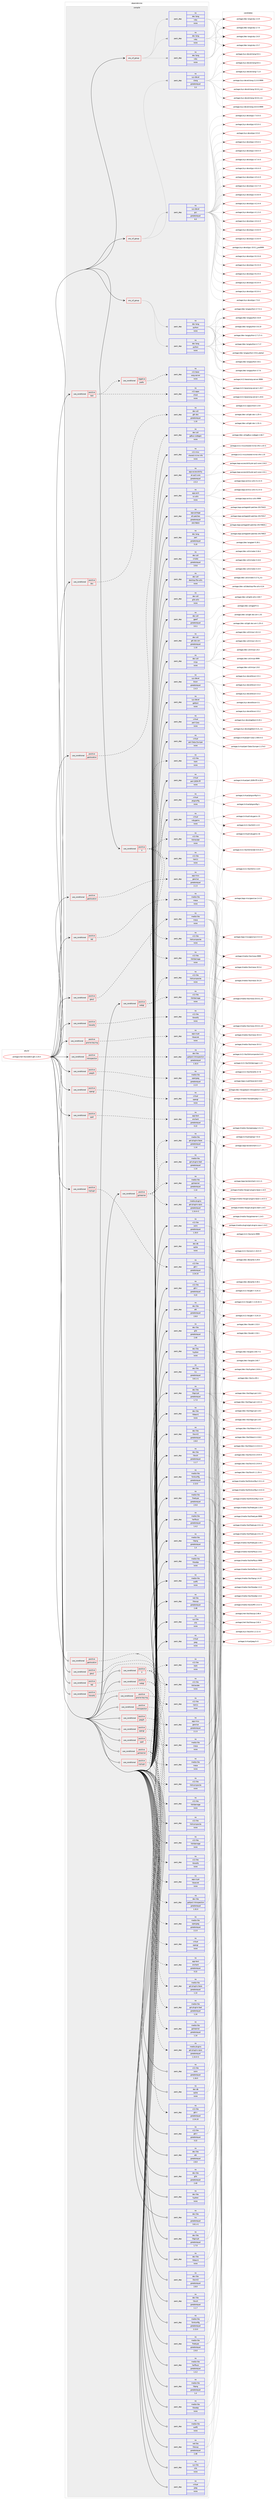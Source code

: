 digraph prolog {

# *************
# Graph options
# *************

newrank=true;
concentrate=true;
compound=true;
graph [rankdir=LR,fontname=Helvetica,fontsize=10,ranksep=1.5];#, ranksep=2.5, nodesep=0.2];
edge  [arrowhead=vee];
node  [fontname=Helvetica,fontsize=10];

# **********
# The ebuild
# **********

subgraph cluster_leftcol {
color=gray;
rank=same;
label=<<i>ebuild</i>>;
id [label="portage://net-libs/webkit-gtk-2.24.4", color=red, width=4, href="../net-libs/webkit-gtk-2.24.4.svg"];
}

# ****************
# The dependencies
# ****************

subgraph cluster_midcol {
color=gray;
label=<<i>dependencies</i>>;
subgraph cluster_compile {
fillcolor="#eeeeee";
style=filled;
label=<<i>compile</i>>;
subgraph any2077 {
dependency134173 [label=<<TABLE BORDER="0" CELLBORDER="1" CELLSPACING="0" CELLPADDING="4"><TR><TD CELLPADDING="10">any_of_group</TD></TR></TABLE>>, shape=none, color=red];subgraph pack103421 {
dependency134174 [label=<<TABLE BORDER="0" CELLBORDER="1" CELLSPACING="0" CELLPADDING="4" WIDTH="220"><TR><TD ROWSPAN="6" CELLPADDING="30">pack_dep</TD></TR><TR><TD WIDTH="110">no</TD></TR><TR><TD>dev-lang</TD></TR><TR><TD>python</TD></TR><TR><TD>none</TD></TR><TR><TD></TD></TR></TABLE>>, shape=none, color=blue];
}
dependency134173:e -> dependency134174:w [weight=20,style="dotted",arrowhead="oinv"];
subgraph pack103422 {
dependency134175 [label=<<TABLE BORDER="0" CELLBORDER="1" CELLSPACING="0" CELLPADDING="4" WIDTH="220"><TR><TD ROWSPAN="6" CELLPADDING="30">pack_dep</TD></TR><TR><TD WIDTH="110">no</TD></TR><TR><TD>dev-lang</TD></TR><TR><TD>python</TD></TR><TR><TD>none</TD></TR><TR><TD></TD></TR></TABLE>>, shape=none, color=blue];
}
dependency134173:e -> dependency134175:w [weight=20,style="dotted",arrowhead="oinv"];
}
id:e -> dependency134173:w [weight=20,style="solid",arrowhead="vee"];
subgraph any2078 {
dependency134176 [label=<<TABLE BORDER="0" CELLBORDER="1" CELLSPACING="0" CELLPADDING="4"><TR><TD CELLPADDING="10">any_of_group</TD></TR></TABLE>>, shape=none, color=red];subgraph pack103423 {
dependency134177 [label=<<TABLE BORDER="0" CELLBORDER="1" CELLSPACING="0" CELLPADDING="4" WIDTH="220"><TR><TD ROWSPAN="6" CELLPADDING="30">pack_dep</TD></TR><TR><TD WIDTH="110">no</TD></TR><TR><TD>dev-lang</TD></TR><TR><TD>ruby</TD></TR><TR><TD>none</TD></TR><TR><TD></TD></TR></TABLE>>, shape=none, color=blue];
}
dependency134176:e -> dependency134177:w [weight=20,style="dotted",arrowhead="oinv"];
subgraph pack103424 {
dependency134178 [label=<<TABLE BORDER="0" CELLBORDER="1" CELLSPACING="0" CELLPADDING="4" WIDTH="220"><TR><TD ROWSPAN="6" CELLPADDING="30">pack_dep</TD></TR><TR><TD WIDTH="110">no</TD></TR><TR><TD>dev-lang</TD></TR><TR><TD>ruby</TD></TR><TR><TD>none</TD></TR><TR><TD></TD></TR></TABLE>>, shape=none, color=blue];
}
dependency134176:e -> dependency134178:w [weight=20,style="dotted",arrowhead="oinv"];
subgraph pack103425 {
dependency134179 [label=<<TABLE BORDER="0" CELLBORDER="1" CELLSPACING="0" CELLPADDING="4" WIDTH="220"><TR><TD ROWSPAN="6" CELLPADDING="30">pack_dep</TD></TR><TR><TD WIDTH="110">no</TD></TR><TR><TD>dev-lang</TD></TR><TR><TD>ruby</TD></TR><TR><TD>none</TD></TR><TR><TD></TD></TR></TABLE>>, shape=none, color=blue];
}
dependency134176:e -> dependency134179:w [weight=20,style="dotted",arrowhead="oinv"];
}
id:e -> dependency134176:w [weight=20,style="solid",arrowhead="vee"];
subgraph any2079 {
dependency134180 [label=<<TABLE BORDER="0" CELLBORDER="1" CELLSPACING="0" CELLPADDING="4"><TR><TD CELLPADDING="10">any_of_group</TD></TR></TABLE>>, shape=none, color=red];subgraph pack103426 {
dependency134181 [label=<<TABLE BORDER="0" CELLBORDER="1" CELLSPACING="0" CELLPADDING="4" WIDTH="220"><TR><TD ROWSPAN="6" CELLPADDING="30">pack_dep</TD></TR><TR><TD WIDTH="110">no</TD></TR><TR><TD>sys-devel</TD></TR><TR><TD>gcc</TD></TR><TR><TD>greaterequal</TD></TR><TR><TD>6.0</TD></TR></TABLE>>, shape=none, color=blue];
}
dependency134180:e -> dependency134181:w [weight=20,style="dotted",arrowhead="oinv"];
subgraph pack103427 {
dependency134182 [label=<<TABLE BORDER="0" CELLBORDER="1" CELLSPACING="0" CELLPADDING="4" WIDTH="220"><TR><TD ROWSPAN="6" CELLPADDING="30">pack_dep</TD></TR><TR><TD WIDTH="110">no</TD></TR><TR><TD>sys-devel</TD></TR><TR><TD>clang</TD></TR><TR><TD>greaterequal</TD></TR><TR><TD>3.3</TD></TR></TABLE>>, shape=none, color=blue];
}
dependency134180:e -> dependency134182:w [weight=20,style="dotted",arrowhead="oinv"];
}
id:e -> dependency134180:w [weight=20,style="solid",arrowhead="vee"];
subgraph cond28535 {
dependency134183 [label=<<TABLE BORDER="0" CELLBORDER="1" CELLSPACING="0" CELLPADDING="4"><TR><TD ROWSPAN="3" CELLPADDING="10">use_conditional</TD></TR><TR><TD>positive</TD></TR><TR><TD>X</TD></TR></TABLE>>, shape=none, color=red];
subgraph pack103428 {
dependency134184 [label=<<TABLE BORDER="0" CELLBORDER="1" CELLSPACING="0" CELLPADDING="4" WIDTH="220"><TR><TD ROWSPAN="6" CELLPADDING="30">pack_dep</TD></TR><TR><TD WIDTH="110">no</TD></TR><TR><TD>x11-libs</TD></TR><TR><TD>libX11</TD></TR><TR><TD>none</TD></TR><TR><TD></TD></TR></TABLE>>, shape=none, color=blue];
}
dependency134183:e -> dependency134184:w [weight=20,style="dashed",arrowhead="vee"];
subgraph pack103429 {
dependency134185 [label=<<TABLE BORDER="0" CELLBORDER="1" CELLSPACING="0" CELLPADDING="4" WIDTH="220"><TR><TD ROWSPAN="6" CELLPADDING="30">pack_dep</TD></TR><TR><TD WIDTH="110">no</TD></TR><TR><TD>x11-libs</TD></TR><TR><TD>libXcomposite</TD></TR><TR><TD>none</TD></TR><TR><TD></TD></TR></TABLE>>, shape=none, color=blue];
}
dependency134183:e -> dependency134185:w [weight=20,style="dashed",arrowhead="vee"];
subgraph pack103430 {
dependency134186 [label=<<TABLE BORDER="0" CELLBORDER="1" CELLSPACING="0" CELLPADDING="4" WIDTH="220"><TR><TD ROWSPAN="6" CELLPADDING="30">pack_dep</TD></TR><TR><TD WIDTH="110">no</TD></TR><TR><TD>x11-libs</TD></TR><TR><TD>libXdamage</TD></TR><TR><TD>none</TD></TR><TR><TD></TD></TR></TABLE>>, shape=none, color=blue];
}
dependency134183:e -> dependency134186:w [weight=20,style="dashed",arrowhead="vee"];
subgraph pack103431 {
dependency134187 [label=<<TABLE BORDER="0" CELLBORDER="1" CELLSPACING="0" CELLPADDING="4" WIDTH="220"><TR><TD ROWSPAN="6" CELLPADDING="30">pack_dep</TD></TR><TR><TD WIDTH="110">no</TD></TR><TR><TD>x11-libs</TD></TR><TR><TD>libXrender</TD></TR><TR><TD>none</TD></TR><TR><TD></TD></TR></TABLE>>, shape=none, color=blue];
}
dependency134183:e -> dependency134187:w [weight=20,style="dashed",arrowhead="vee"];
subgraph pack103432 {
dependency134188 [label=<<TABLE BORDER="0" CELLBORDER="1" CELLSPACING="0" CELLPADDING="4" WIDTH="220"><TR><TD ROWSPAN="6" CELLPADDING="30">pack_dep</TD></TR><TR><TD WIDTH="110">no</TD></TR><TR><TD>x11-libs</TD></TR><TR><TD>libXt</TD></TR><TR><TD>none</TD></TR><TR><TD></TD></TR></TABLE>>, shape=none, color=blue];
}
dependency134183:e -> dependency134188:w [weight=20,style="dashed",arrowhead="vee"];
}
id:e -> dependency134183:w [weight=20,style="solid",arrowhead="vee"];
subgraph cond28536 {
dependency134189 [label=<<TABLE BORDER="0" CELLBORDER="1" CELLSPACING="0" CELLPADDING="4"><TR><TD ROWSPAN="3" CELLPADDING="10">use_conditional</TD></TR><TR><TD>positive</TD></TR><TR><TD>doc</TD></TR></TABLE>>, shape=none, color=red];
subgraph pack103433 {
dependency134190 [label=<<TABLE BORDER="0" CELLBORDER="1" CELLSPACING="0" CELLPADDING="4" WIDTH="220"><TR><TD ROWSPAN="6" CELLPADDING="30">pack_dep</TD></TR><TR><TD WIDTH="110">no</TD></TR><TR><TD>dev-util</TD></TR><TR><TD>gtk-doc</TD></TR><TR><TD>greaterequal</TD></TR><TR><TD>1.10</TD></TR></TABLE>>, shape=none, color=blue];
}
dependency134189:e -> dependency134190:w [weight=20,style="dashed",arrowhead="vee"];
}
id:e -> dependency134189:w [weight=20,style="solid",arrowhead="vee"];
subgraph cond28537 {
dependency134191 [label=<<TABLE BORDER="0" CELLBORDER="1" CELLSPACING="0" CELLPADDING="4"><TR><TD ROWSPAN="3" CELLPADDING="10">use_conditional</TD></TR><TR><TD>positive</TD></TR><TR><TD>egl</TD></TR></TABLE>>, shape=none, color=red];
subgraph pack103434 {
dependency134192 [label=<<TABLE BORDER="0" CELLBORDER="1" CELLSPACING="0" CELLPADDING="4" WIDTH="220"><TR><TD ROWSPAN="6" CELLPADDING="30">pack_dep</TD></TR><TR><TD WIDTH="110">no</TD></TR><TR><TD>media-libs</TD></TR><TR><TD>mesa</TD></TR><TR><TD>none</TD></TR><TR><TD></TD></TR></TABLE>>, shape=none, color=blue];
}
dependency134191:e -> dependency134192:w [weight=20,style="dashed",arrowhead="vee"];
}
id:e -> dependency134191:w [weight=20,style="solid",arrowhead="vee"];
subgraph cond28538 {
dependency134193 [label=<<TABLE BORDER="0" CELLBORDER="1" CELLSPACING="0" CELLPADDING="4"><TR><TD ROWSPAN="3" CELLPADDING="10">use_conditional</TD></TR><TR><TD>positive</TD></TR><TR><TD>geolocation</TD></TR></TABLE>>, shape=none, color=red];
subgraph pack103435 {
dependency134194 [label=<<TABLE BORDER="0" CELLBORDER="1" CELLSPACING="0" CELLPADDING="4" WIDTH="220"><TR><TD ROWSPAN="6" CELLPADDING="30">pack_dep</TD></TR><TR><TD WIDTH="110">no</TD></TR><TR><TD>app-misc</TD></TR><TR><TD>geoclue</TD></TR><TR><TD>greaterequal</TD></TR><TR><TD>2.1.5</TD></TR></TABLE>>, shape=none, color=blue];
}
dependency134193:e -> dependency134194:w [weight=20,style="dashed",arrowhead="vee"];
}
id:e -> dependency134193:w [weight=20,style="solid",arrowhead="vee"];
subgraph cond28539 {
dependency134195 [label=<<TABLE BORDER="0" CELLBORDER="1" CELLSPACING="0" CELLPADDING="4"><TR><TD ROWSPAN="3" CELLPADDING="10">use_conditional</TD></TR><TR><TD>positive</TD></TR><TR><TD>geolocation</TD></TR></TABLE>>, shape=none, color=red];
subgraph pack103436 {
dependency134196 [label=<<TABLE BORDER="0" CELLBORDER="1" CELLSPACING="0" CELLPADDING="4" WIDTH="220"><TR><TD ROWSPAN="6" CELLPADDING="30">pack_dep</TD></TR><TR><TD WIDTH="110">no</TD></TR><TR><TD>dev-util</TD></TR><TR><TD>gdbus-codegen</TD></TR><TR><TD>none</TD></TR><TR><TD></TD></TR></TABLE>>, shape=none, color=blue];
}
dependency134195:e -> dependency134196:w [weight=20,style="dashed",arrowhead="vee"];
}
id:e -> dependency134195:w [weight=20,style="solid",arrowhead="vee"];
subgraph cond28540 {
dependency134197 [label=<<TABLE BORDER="0" CELLBORDER="1" CELLSPACING="0" CELLPADDING="4"><TR><TD ROWSPAN="3" CELLPADDING="10">use_conditional</TD></TR><TR><TD>positive</TD></TR><TR><TD>gles2</TD></TR></TABLE>>, shape=none, color=red];
subgraph pack103437 {
dependency134198 [label=<<TABLE BORDER="0" CELLBORDER="1" CELLSPACING="0" CELLPADDING="4" WIDTH="220"><TR><TD ROWSPAN="6" CELLPADDING="30">pack_dep</TD></TR><TR><TD WIDTH="110">no</TD></TR><TR><TD>media-libs</TD></TR><TR><TD>mesa</TD></TR><TR><TD>none</TD></TR><TR><TD></TD></TR></TABLE>>, shape=none, color=blue];
}
dependency134197:e -> dependency134198:w [weight=20,style="dashed",arrowhead="vee"];
}
id:e -> dependency134197:w [weight=20,style="solid",arrowhead="vee"];
subgraph cond28541 {
dependency134199 [label=<<TABLE BORDER="0" CELLBORDER="1" CELLSPACING="0" CELLPADDING="4"><TR><TD ROWSPAN="3" CELLPADDING="10">use_conditional</TD></TR><TR><TD>positive</TD></TR><TR><TD>gnome-keyring</TD></TR></TABLE>>, shape=none, color=red];
subgraph pack103438 {
dependency134200 [label=<<TABLE BORDER="0" CELLBORDER="1" CELLSPACING="0" CELLPADDING="4" WIDTH="220"><TR><TD ROWSPAN="6" CELLPADDING="30">pack_dep</TD></TR><TR><TD WIDTH="110">no</TD></TR><TR><TD>app-crypt</TD></TR><TR><TD>libsecret</TD></TR><TR><TD>none</TD></TR><TR><TD></TD></TR></TABLE>>, shape=none, color=blue];
}
dependency134199:e -> dependency134200:w [weight=20,style="dashed",arrowhead="vee"];
}
id:e -> dependency134199:w [weight=20,style="solid",arrowhead="vee"];
subgraph cond28542 {
dependency134201 [label=<<TABLE BORDER="0" CELLBORDER="1" CELLSPACING="0" CELLPADDING="4"><TR><TD ROWSPAN="3" CELLPADDING="10">use_conditional</TD></TR><TR><TD>positive</TD></TR><TR><TD>gstreamer</TD></TR></TABLE>>, shape=none, color=red];
subgraph pack103439 {
dependency134202 [label=<<TABLE BORDER="0" CELLBORDER="1" CELLSPACING="0" CELLPADDING="4" WIDTH="220"><TR><TD ROWSPAN="6" CELLPADDING="30">pack_dep</TD></TR><TR><TD WIDTH="110">no</TD></TR><TR><TD>media-libs</TD></TR><TR><TD>gstreamer</TD></TR><TR><TD>greaterequal</TD></TR><TR><TD>1.14</TD></TR></TABLE>>, shape=none, color=blue];
}
dependency134201:e -> dependency134202:w [weight=20,style="dashed",arrowhead="vee"];
subgraph pack103440 {
dependency134203 [label=<<TABLE BORDER="0" CELLBORDER="1" CELLSPACING="0" CELLPADDING="4" WIDTH="220"><TR><TD ROWSPAN="6" CELLPADDING="30">pack_dep</TD></TR><TR><TD WIDTH="110">no</TD></TR><TR><TD>media-libs</TD></TR><TR><TD>gst-plugins-base</TD></TR><TR><TD>greaterequal</TD></TR><TR><TD>1.14</TD></TR></TABLE>>, shape=none, color=blue];
}
dependency134201:e -> dependency134203:w [weight=20,style="dashed",arrowhead="vee"];
subgraph pack103441 {
dependency134204 [label=<<TABLE BORDER="0" CELLBORDER="1" CELLSPACING="0" CELLPADDING="4" WIDTH="220"><TR><TD ROWSPAN="6" CELLPADDING="30">pack_dep</TD></TR><TR><TD WIDTH="110">no</TD></TR><TR><TD>media-plugins</TD></TR><TR><TD>gst-plugins-opus</TD></TR><TR><TD>greaterequal</TD></TR><TR><TD>1.14.4-r1</TD></TR></TABLE>>, shape=none, color=blue];
}
dependency134201:e -> dependency134204:w [weight=20,style="dashed",arrowhead="vee"];
subgraph pack103442 {
dependency134205 [label=<<TABLE BORDER="0" CELLBORDER="1" CELLSPACING="0" CELLPADDING="4" WIDTH="220"><TR><TD ROWSPAN="6" CELLPADDING="30">pack_dep</TD></TR><TR><TD WIDTH="110">no</TD></TR><TR><TD>media-libs</TD></TR><TR><TD>gst-plugins-bad</TD></TR><TR><TD>greaterequal</TD></TR><TR><TD>1.14</TD></TR></TABLE>>, shape=none, color=blue];
}
dependency134201:e -> dependency134205:w [weight=20,style="dashed",arrowhead="vee"];
}
id:e -> dependency134201:w [weight=20,style="solid",arrowhead="vee"];
subgraph cond28543 {
dependency134206 [label=<<TABLE BORDER="0" CELLBORDER="1" CELLSPACING="0" CELLPADDING="4"><TR><TD ROWSPAN="3" CELLPADDING="10">use_conditional</TD></TR><TR><TD>positive</TD></TR><TR><TD>introspection</TD></TR></TABLE>>, shape=none, color=red];
subgraph pack103443 {
dependency134207 [label=<<TABLE BORDER="0" CELLBORDER="1" CELLSPACING="0" CELLPADDING="4" WIDTH="220"><TR><TD ROWSPAN="6" CELLPADDING="30">pack_dep</TD></TR><TR><TD WIDTH="110">no</TD></TR><TR><TD>dev-libs</TD></TR><TR><TD>gobject-introspection</TD></TR><TR><TD>greaterequal</TD></TR><TR><TD>1.32.0</TD></TR></TABLE>>, shape=none, color=blue];
}
dependency134206:e -> dependency134207:w [weight=20,style="dashed",arrowhead="vee"];
}
id:e -> dependency134206:w [weight=20,style="solid",arrowhead="vee"];
subgraph cond28544 {
dependency134208 [label=<<TABLE BORDER="0" CELLBORDER="1" CELLSPACING="0" CELLPADDING="4"><TR><TD ROWSPAN="3" CELLPADDING="10">use_conditional</TD></TR><TR><TD>positive</TD></TR><TR><TD>jpeg2k</TD></TR></TABLE>>, shape=none, color=red];
subgraph pack103444 {
dependency134209 [label=<<TABLE BORDER="0" CELLBORDER="1" CELLSPACING="0" CELLPADDING="4" WIDTH="220"><TR><TD ROWSPAN="6" CELLPADDING="30">pack_dep</TD></TR><TR><TD WIDTH="110">no</TD></TR><TR><TD>media-libs</TD></TR><TR><TD>openjpeg</TD></TR><TR><TD>greaterequal</TD></TR><TR><TD>2.2.0</TD></TR></TABLE>>, shape=none, color=blue];
}
dependency134208:e -> dependency134209:w [weight=20,style="dashed",arrowhead="vee"];
}
id:e -> dependency134208:w [weight=20,style="solid",arrowhead="vee"];
subgraph cond28545 {
dependency134210 [label=<<TABLE BORDER="0" CELLBORDER="1" CELLSPACING="0" CELLPADDING="4"><TR><TD ROWSPAN="3" CELLPADDING="10">use_conditional</TD></TR><TR><TD>positive</TD></TR><TR><TD>libnotify</TD></TR></TABLE>>, shape=none, color=red];
subgraph pack103445 {
dependency134211 [label=<<TABLE BORDER="0" CELLBORDER="1" CELLSPACING="0" CELLPADDING="4" WIDTH="220"><TR><TD ROWSPAN="6" CELLPADDING="30">pack_dep</TD></TR><TR><TD WIDTH="110">no</TD></TR><TR><TD>x11-libs</TD></TR><TR><TD>libnotify</TD></TR><TR><TD>none</TD></TR><TR><TD></TD></TR></TABLE>>, shape=none, color=blue];
}
dependency134210:e -> dependency134211:w [weight=20,style="dashed",arrowhead="vee"];
}
id:e -> dependency134210:w [weight=20,style="solid",arrowhead="vee"];
subgraph cond28546 {
dependency134212 [label=<<TABLE BORDER="0" CELLBORDER="1" CELLSPACING="0" CELLPADDING="4"><TR><TD ROWSPAN="3" CELLPADDING="10">use_conditional</TD></TR><TR><TD>positive</TD></TR><TR><TD>nsplugin</TD></TR></TABLE>>, shape=none, color=red];
subgraph pack103446 {
dependency134213 [label=<<TABLE BORDER="0" CELLBORDER="1" CELLSPACING="0" CELLPADDING="4" WIDTH="220"><TR><TD ROWSPAN="6" CELLPADDING="30">pack_dep</TD></TR><TR><TD WIDTH="110">no</TD></TR><TR><TD>x11-libs</TD></TR><TR><TD>gtk+</TD></TR><TR><TD>greaterequal</TD></TR><TR><TD>2.24.10</TD></TR></TABLE>>, shape=none, color=blue];
}
dependency134212:e -> dependency134213:w [weight=20,style="dashed",arrowhead="vee"];
}
id:e -> dependency134212:w [weight=20,style="solid",arrowhead="vee"];
subgraph cond28547 {
dependency134214 [label=<<TABLE BORDER="0" CELLBORDER="1" CELLSPACING="0" CELLPADDING="4"><TR><TD ROWSPAN="3" CELLPADDING="10">use_conditional</TD></TR><TR><TD>positive</TD></TR><TR><TD>opengl</TD></TR></TABLE>>, shape=none, color=red];
subgraph pack103447 {
dependency134215 [label=<<TABLE BORDER="0" CELLBORDER="1" CELLSPACING="0" CELLPADDING="4" WIDTH="220"><TR><TD ROWSPAN="6" CELLPADDING="30">pack_dep</TD></TR><TR><TD WIDTH="110">no</TD></TR><TR><TD>virtual</TD></TR><TR><TD>opengl</TD></TR><TR><TD>none</TD></TR><TR><TD></TD></TR></TABLE>>, shape=none, color=blue];
}
dependency134214:e -> dependency134215:w [weight=20,style="dashed",arrowhead="vee"];
}
id:e -> dependency134214:w [weight=20,style="solid",arrowhead="vee"];
subgraph cond28548 {
dependency134216 [label=<<TABLE BORDER="0" CELLBORDER="1" CELLSPACING="0" CELLPADDING="4"><TR><TD ROWSPAN="3" CELLPADDING="10">use_conditional</TD></TR><TR><TD>positive</TD></TR><TR><TD>spell</TD></TR></TABLE>>, shape=none, color=red];
subgraph pack103448 {
dependency134217 [label=<<TABLE BORDER="0" CELLBORDER="1" CELLSPACING="0" CELLPADDING="4" WIDTH="220"><TR><TD ROWSPAN="6" CELLPADDING="30">pack_dep</TD></TR><TR><TD WIDTH="110">no</TD></TR><TR><TD>app-text</TD></TR><TR><TD>enchant</TD></TR><TR><TD>greaterequal</TD></TR><TR><TD>0.22</TD></TR></TABLE>>, shape=none, color=blue];
}
dependency134216:e -> dependency134217:w [weight=20,style="dashed",arrowhead="vee"];
}
id:e -> dependency134216:w [weight=20,style="solid",arrowhead="vee"];
subgraph cond28549 {
dependency134218 [label=<<TABLE BORDER="0" CELLBORDER="1" CELLSPACING="0" CELLPADDING="4"><TR><TD ROWSPAN="3" CELLPADDING="10">use_conditional</TD></TR><TR><TD>positive</TD></TR><TR><TD>test</TD></TR></TABLE>>, shape=none, color=red];
subgraph cond28550 {
dependency134219 [label=<<TABLE BORDER="0" CELLBORDER="1" CELLSPACING="0" CELLPADDING="4"><TR><TD ROWSPAN="3" CELLPADDING="10">use_conditional</TD></TR><TR><TD>negative</TD></TR><TR><TD>prefix</TD></TR></TABLE>>, shape=none, color=red];
subgraph pack103449 {
dependency134220 [label=<<TABLE BORDER="0" CELLBORDER="1" CELLSPACING="0" CELLPADDING="4" WIDTH="220"><TR><TD ROWSPAN="6" CELLPADDING="30">pack_dep</TD></TR><TR><TD WIDTH="110">no</TD></TR><TR><TD>x11-base</TD></TR><TR><TD>xorg-server</TD></TR><TR><TD>none</TD></TR><TR><TD></TD></TR></TABLE>>, shape=none, color=blue];
}
dependency134219:e -> dependency134220:w [weight=20,style="dashed",arrowhead="vee"];
}
dependency134218:e -> dependency134219:w [weight=20,style="dashed",arrowhead="vee"];
subgraph pack103450 {
dependency134221 [label=<<TABLE BORDER="0" CELLBORDER="1" CELLSPACING="0" CELLPADDING="4" WIDTH="220"><TR><TD ROWSPAN="6" CELLPADDING="30">pack_dep</TD></TR><TR><TD WIDTH="110">no</TD></TR><TR><TD>x11-apps</TD></TR><TR><TD>xhost</TD></TR><TR><TD>none</TD></TR><TR><TD></TD></TR></TABLE>>, shape=none, color=blue];
}
dependency134218:e -> dependency134221:w [weight=20,style="dashed",arrowhead="vee"];
}
id:e -> dependency134218:w [weight=20,style="solid",arrowhead="vee"];
subgraph cond28551 {
dependency134222 [label=<<TABLE BORDER="0" CELLBORDER="1" CELLSPACING="0" CELLPADDING="4"><TR><TD ROWSPAN="3" CELLPADDING="10">use_conditional</TD></TR><TR><TD>positive</TD></TR><TR><TD>webgl</TD></TR></TABLE>>, shape=none, color=red];
subgraph pack103451 {
dependency134223 [label=<<TABLE BORDER="0" CELLBORDER="1" CELLSPACING="0" CELLPADDING="4" WIDTH="220"><TR><TD ROWSPAN="6" CELLPADDING="30">pack_dep</TD></TR><TR><TD WIDTH="110">no</TD></TR><TR><TD>x11-libs</TD></TR><TR><TD>libXcomposite</TD></TR><TR><TD>none</TD></TR><TR><TD></TD></TR></TABLE>>, shape=none, color=blue];
}
dependency134222:e -> dependency134223:w [weight=20,style="dashed",arrowhead="vee"];
subgraph pack103452 {
dependency134224 [label=<<TABLE BORDER="0" CELLBORDER="1" CELLSPACING="0" CELLPADDING="4" WIDTH="220"><TR><TD ROWSPAN="6" CELLPADDING="30">pack_dep</TD></TR><TR><TD WIDTH="110">no</TD></TR><TR><TD>x11-libs</TD></TR><TR><TD>libXdamage</TD></TR><TR><TD>none</TD></TR><TR><TD></TD></TR></TABLE>>, shape=none, color=blue];
}
dependency134222:e -> dependency134224:w [weight=20,style="dashed",arrowhead="vee"];
}
id:e -> dependency134222:w [weight=20,style="solid",arrowhead="vee"];
subgraph pack103453 {
dependency134225 [label=<<TABLE BORDER="0" CELLBORDER="1" CELLSPACING="0" CELLPADDING="4" WIDTH="220"><TR><TD ROWSPAN="6" CELLPADDING="30">pack_dep</TD></TR><TR><TD WIDTH="110">no</TD></TR><TR><TD>app-accessibility</TD></TR><TR><TD>at-spi2-core</TD></TR><TR><TD>greaterequal</TD></TR><TR><TD>2.5.3</TD></TR></TABLE>>, shape=none, color=blue];
}
id:e -> dependency134225:w [weight=20,style="solid",arrowhead="vee"];
subgraph pack103454 {
dependency134226 [label=<<TABLE BORDER="0" CELLBORDER="1" CELLSPACING="0" CELLPADDING="4" WIDTH="220"><TR><TD ROWSPAN="6" CELLPADDING="30">pack_dep</TD></TR><TR><TD WIDTH="110">no</TD></TR><TR><TD>app-arch</TD></TR><TR><TD>xz-utils</TD></TR><TR><TD>none</TD></TR><TR><TD></TD></TR></TABLE>>, shape=none, color=blue];
}
id:e -> dependency134226:w [weight=20,style="solid",arrowhead="vee"];
subgraph pack103455 {
dependency134227 [label=<<TABLE BORDER="0" CELLBORDER="1" CELLSPACING="0" CELLPADDING="4" WIDTH="220"><TR><TD ROWSPAN="6" CELLPADDING="30">pack_dep</TD></TR><TR><TD WIDTH="110">no</TD></TR><TR><TD>app-portage</TD></TR><TR><TD>elt-patches</TD></TR><TR><TD>greaterequal</TD></TR><TR><TD>20170815</TD></TR></TABLE>>, shape=none, color=blue];
}
id:e -> dependency134227:w [weight=20,style="solid",arrowhead="vee"];
subgraph pack103456 {
dependency134228 [label=<<TABLE BORDER="0" CELLBORDER="1" CELLSPACING="0" CELLPADDING="4" WIDTH="220"><TR><TD ROWSPAN="6" CELLPADDING="30">pack_dep</TD></TR><TR><TD WIDTH="110">no</TD></TR><TR><TD>dev-db</TD></TR><TR><TD>sqlite</TD></TR><TR><TD>none</TD></TR><TR><TD></TD></TR></TABLE>>, shape=none, color=blue];
}
id:e -> dependency134228:w [weight=20,style="solid",arrowhead="vee"];
subgraph pack103457 {
dependency134229 [label=<<TABLE BORDER="0" CELLBORDER="1" CELLSPACING="0" CELLPADDING="4" WIDTH="220"><TR><TD ROWSPAN="6" CELLPADDING="30">pack_dep</TD></TR><TR><TD WIDTH="110">no</TD></TR><TR><TD>dev-lang</TD></TR><TR><TD>perl</TD></TR><TR><TD>greaterequal</TD></TR><TR><TD>5.10</TD></TR></TABLE>>, shape=none, color=blue];
}
id:e -> dependency134229:w [weight=20,style="solid",arrowhead="vee"];
subgraph pack103458 {
dependency134230 [label=<<TABLE BORDER="0" CELLBORDER="1" CELLSPACING="0" CELLPADDING="4" WIDTH="220"><TR><TD ROWSPAN="6" CELLPADDING="30">pack_dep</TD></TR><TR><TD WIDTH="110">no</TD></TR><TR><TD>dev-libs</TD></TR><TR><TD>atk</TD></TR><TR><TD>greaterequal</TD></TR><TR><TD>2.8.0</TD></TR></TABLE>>, shape=none, color=blue];
}
id:e -> dependency134230:w [weight=20,style="solid",arrowhead="vee"];
subgraph pack103459 {
dependency134231 [label=<<TABLE BORDER="0" CELLBORDER="1" CELLSPACING="0" CELLPADDING="4" WIDTH="220"><TR><TD ROWSPAN="6" CELLPADDING="30">pack_dep</TD></TR><TR><TD WIDTH="110">no</TD></TR><TR><TD>dev-libs</TD></TR><TR><TD>glib</TD></TR><TR><TD>greaterequal</TD></TR><TR><TD>2.40</TD></TR></TABLE>>, shape=none, color=blue];
}
id:e -> dependency134231:w [weight=20,style="solid",arrowhead="vee"];
subgraph pack103460 {
dependency134232 [label=<<TABLE BORDER="0" CELLBORDER="1" CELLSPACING="0" CELLPADDING="4" WIDTH="220"><TR><TD ROWSPAN="6" CELLPADDING="30">pack_dep</TD></TR><TR><TD WIDTH="110">no</TD></TR><TR><TD>dev-libs</TD></TR><TR><TD>hyphen</TD></TR><TR><TD>none</TD></TR><TR><TD></TD></TR></TABLE>>, shape=none, color=blue];
}
id:e -> dependency134232:w [weight=20,style="solid",arrowhead="vee"];
subgraph pack103461 {
dependency134233 [label=<<TABLE BORDER="0" CELLBORDER="1" CELLSPACING="0" CELLPADDING="4" WIDTH="220"><TR><TD ROWSPAN="6" CELLPADDING="30">pack_dep</TD></TR><TR><TD WIDTH="110">no</TD></TR><TR><TD>dev-libs</TD></TR><TR><TD>icu</TD></TR><TR><TD>greaterequal</TD></TR><TR><TD>3.8.1-r1</TD></TR></TABLE>>, shape=none, color=blue];
}
id:e -> dependency134233:w [weight=20,style="solid",arrowhead="vee"];
subgraph pack103462 {
dependency134234 [label=<<TABLE BORDER="0" CELLBORDER="1" CELLSPACING="0" CELLPADDING="4" WIDTH="220"><TR><TD ROWSPAN="6" CELLPADDING="30">pack_dep</TD></TR><TR><TD WIDTH="110">no</TD></TR><TR><TD>dev-libs</TD></TR><TR><TD>libgcrypt</TD></TR><TR><TD>greaterequal</TD></TR><TR><TD>1.7.0</TD></TR></TABLE>>, shape=none, color=blue];
}
id:e -> dependency134234:w [weight=20,style="solid",arrowhead="vee"];
subgraph pack103463 {
dependency134235 [label=<<TABLE BORDER="0" CELLBORDER="1" CELLSPACING="0" CELLPADDING="4" WIDTH="220"><TR><TD ROWSPAN="6" CELLPADDING="30">pack_dep</TD></TR><TR><TD WIDTH="110">no</TD></TR><TR><TD>dev-libs</TD></TR><TR><TD>libtasn1</TD></TR><TR><TD>none</TD></TR><TR><TD></TD></TR></TABLE>>, shape=none, color=blue];
}
id:e -> dependency134235:w [weight=20,style="solid",arrowhead="vee"];
subgraph pack103464 {
dependency134236 [label=<<TABLE BORDER="0" CELLBORDER="1" CELLSPACING="0" CELLPADDING="4" WIDTH="220"><TR><TD ROWSPAN="6" CELLPADDING="30">pack_dep</TD></TR><TR><TD WIDTH="110">no</TD></TR><TR><TD>dev-libs</TD></TR><TR><TD>libxml2</TD></TR><TR><TD>greaterequal</TD></TR><TR><TD>2.8.0</TD></TR></TABLE>>, shape=none, color=blue];
}
id:e -> dependency134236:w [weight=20,style="solid",arrowhead="vee"];
subgraph pack103465 {
dependency134237 [label=<<TABLE BORDER="0" CELLBORDER="1" CELLSPACING="0" CELLPADDING="4" WIDTH="220"><TR><TD ROWSPAN="6" CELLPADDING="30">pack_dep</TD></TR><TR><TD WIDTH="110">no</TD></TR><TR><TD>dev-libs</TD></TR><TR><TD>libxslt</TD></TR><TR><TD>greaterequal</TD></TR><TR><TD>1.1.7</TD></TR></TABLE>>, shape=none, color=blue];
}
id:e -> dependency134237:w [weight=20,style="solid",arrowhead="vee"];
subgraph pack103466 {
dependency134238 [label=<<TABLE BORDER="0" CELLBORDER="1" CELLSPACING="0" CELLPADDING="4" WIDTH="220"><TR><TD ROWSPAN="6" CELLPADDING="30">pack_dep</TD></TR><TR><TD WIDTH="110">no</TD></TR><TR><TD>dev-util</TD></TR><TR><TD>cmake</TD></TR><TR><TD>greaterequal</TD></TR><TR><TD>3.9.6</TD></TR></TABLE>>, shape=none, color=blue];
}
id:e -> dependency134238:w [weight=20,style="solid",arrowhead="vee"];
subgraph pack103467 {
dependency134239 [label=<<TABLE BORDER="0" CELLBORDER="1" CELLSPACING="0" CELLPADDING="4" WIDTH="220"><TR><TD ROWSPAN="6" CELLPADDING="30">pack_dep</TD></TR><TR><TD WIDTH="110">no</TD></TR><TR><TD>dev-util</TD></TR><TR><TD>desktop-file-utils</TD></TR><TR><TD>none</TD></TR><TR><TD></TD></TR></TABLE>>, shape=none, color=blue];
}
id:e -> dependency134239:w [weight=20,style="solid",arrowhead="vee"];
subgraph pack103468 {
dependency134240 [label=<<TABLE BORDER="0" CELLBORDER="1" CELLSPACING="0" CELLPADDING="4" WIDTH="220"><TR><TD ROWSPAN="6" CELLPADDING="30">pack_dep</TD></TR><TR><TD WIDTH="110">no</TD></TR><TR><TD>dev-util</TD></TR><TR><TD>glib-utils</TD></TR><TR><TD>none</TD></TR><TR><TD></TD></TR></TABLE>>, shape=none, color=blue];
}
id:e -> dependency134240:w [weight=20,style="solid",arrowhead="vee"];
subgraph pack103469 {
dependency134241 [label=<<TABLE BORDER="0" CELLBORDER="1" CELLSPACING="0" CELLPADDING="4" WIDTH="220"><TR><TD ROWSPAN="6" CELLPADDING="30">pack_dep</TD></TR><TR><TD WIDTH="110">no</TD></TR><TR><TD>dev-util</TD></TR><TR><TD>gperf</TD></TR><TR><TD>greaterequal</TD></TR><TR><TD>3.0.1</TD></TR></TABLE>>, shape=none, color=blue];
}
id:e -> dependency134241:w [weight=20,style="solid",arrowhead="vee"];
subgraph pack103470 {
dependency134242 [label=<<TABLE BORDER="0" CELLBORDER="1" CELLSPACING="0" CELLPADDING="4" WIDTH="220"><TR><TD ROWSPAN="6" CELLPADDING="30">pack_dep</TD></TR><TR><TD WIDTH="110">no</TD></TR><TR><TD>dev-util</TD></TR><TR><TD>gtk-doc-am</TD></TR><TR><TD>greaterequal</TD></TR><TR><TD>1.10</TD></TR></TABLE>>, shape=none, color=blue];
}
id:e -> dependency134242:w [weight=20,style="solid",arrowhead="vee"];
subgraph pack103471 {
dependency134243 [label=<<TABLE BORDER="0" CELLBORDER="1" CELLSPACING="0" CELLPADDING="4" WIDTH="220"><TR><TD ROWSPAN="6" CELLPADDING="30">pack_dep</TD></TR><TR><TD WIDTH="110">no</TD></TR><TR><TD>dev-util</TD></TR><TR><TD>ninja</TD></TR><TR><TD>none</TD></TR><TR><TD></TD></TR></TABLE>>, shape=none, color=blue];
}
id:e -> dependency134243:w [weight=20,style="solid",arrowhead="vee"];
subgraph pack103472 {
dependency134244 [label=<<TABLE BORDER="0" CELLBORDER="1" CELLSPACING="0" CELLPADDING="4" WIDTH="220"><TR><TD ROWSPAN="6" CELLPADDING="30">pack_dep</TD></TR><TR><TD WIDTH="110">no</TD></TR><TR><TD>media-libs</TD></TR><TR><TD>fontconfig</TD></TR><TR><TD>greaterequal</TD></TR><TR><TD>2.13.0</TD></TR></TABLE>>, shape=none, color=blue];
}
id:e -> dependency134244:w [weight=20,style="solid",arrowhead="vee"];
subgraph pack103473 {
dependency134245 [label=<<TABLE BORDER="0" CELLBORDER="1" CELLSPACING="0" CELLPADDING="4" WIDTH="220"><TR><TD ROWSPAN="6" CELLPADDING="30">pack_dep</TD></TR><TR><TD WIDTH="110">no</TD></TR><TR><TD>media-libs</TD></TR><TR><TD>freetype</TD></TR><TR><TD>greaterequal</TD></TR><TR><TD>2.9.0</TD></TR></TABLE>>, shape=none, color=blue];
}
id:e -> dependency134245:w [weight=20,style="solid",arrowhead="vee"];
subgraph pack103474 {
dependency134246 [label=<<TABLE BORDER="0" CELLBORDER="1" CELLSPACING="0" CELLPADDING="4" WIDTH="220"><TR><TD ROWSPAN="6" CELLPADDING="30">pack_dep</TD></TR><TR><TD WIDTH="110">no</TD></TR><TR><TD>media-libs</TD></TR><TR><TD>harfbuzz</TD></TR><TR><TD>greaterequal</TD></TR><TR><TD>1.4.2</TD></TR></TABLE>>, shape=none, color=blue];
}
id:e -> dependency134246:w [weight=20,style="solid",arrowhead="vee"];
subgraph pack103475 {
dependency134247 [label=<<TABLE BORDER="0" CELLBORDER="1" CELLSPACING="0" CELLPADDING="4" WIDTH="220"><TR><TD ROWSPAN="6" CELLPADDING="30">pack_dep</TD></TR><TR><TD WIDTH="110">no</TD></TR><TR><TD>media-libs</TD></TR><TR><TD>libpng</TD></TR><TR><TD>greaterequal</TD></TR><TR><TD>1.4</TD></TR></TABLE>>, shape=none, color=blue];
}
id:e -> dependency134247:w [weight=20,style="solid",arrowhead="vee"];
subgraph pack103476 {
dependency134248 [label=<<TABLE BORDER="0" CELLBORDER="1" CELLSPACING="0" CELLPADDING="4" WIDTH="220"><TR><TD ROWSPAN="6" CELLPADDING="30">pack_dep</TD></TR><TR><TD WIDTH="110">no</TD></TR><TR><TD>media-libs</TD></TR><TR><TD>libwebp</TD></TR><TR><TD>none</TD></TR><TR><TD></TD></TR></TABLE>>, shape=none, color=blue];
}
id:e -> dependency134248:w [weight=20,style="solid",arrowhead="vee"];
subgraph pack103477 {
dependency134249 [label=<<TABLE BORDER="0" CELLBORDER="1" CELLSPACING="0" CELLPADDING="4" WIDTH="220"><TR><TD ROWSPAN="6" CELLPADDING="30">pack_dep</TD></TR><TR><TD WIDTH="110">no</TD></TR><TR><TD>media-libs</TD></TR><TR><TD>woff2</TD></TR><TR><TD>none</TD></TR><TR><TD></TD></TR></TABLE>>, shape=none, color=blue];
}
id:e -> dependency134249:w [weight=20,style="solid",arrowhead="vee"];
subgraph pack103478 {
dependency134250 [label=<<TABLE BORDER="0" CELLBORDER="1" CELLSPACING="0" CELLPADDING="4" WIDTH="220"><TR><TD ROWSPAN="6" CELLPADDING="30">pack_dep</TD></TR><TR><TD WIDTH="110">no</TD></TR><TR><TD>net-libs</TD></TR><TR><TD>libsoup</TD></TR><TR><TD>greaterequal</TD></TR><TR><TD>2.48</TD></TR></TABLE>>, shape=none, color=blue];
}
id:e -> dependency134250:w [weight=20,style="solid",arrowhead="vee"];
subgraph pack103479 {
dependency134251 [label=<<TABLE BORDER="0" CELLBORDER="1" CELLSPACING="0" CELLPADDING="4" WIDTH="220"><TR><TD ROWSPAN="6" CELLPADDING="30">pack_dep</TD></TR><TR><TD WIDTH="110">no</TD></TR><TR><TD>sys-devel</TD></TR><TR><TD>bison</TD></TR><TR><TD>greaterequal</TD></TR><TR><TD>2.4.3</TD></TR></TABLE>>, shape=none, color=blue];
}
id:e -> dependency134251:w [weight=20,style="solid",arrowhead="vee"];
subgraph pack103480 {
dependency134252 [label=<<TABLE BORDER="0" CELLBORDER="1" CELLSPACING="0" CELLPADDING="4" WIDTH="220"><TR><TD ROWSPAN="6" CELLPADDING="30">pack_dep</TD></TR><TR><TD WIDTH="110">no</TD></TR><TR><TD>sys-devel</TD></TR><TR><TD>gettext</TD></TR><TR><TD>none</TD></TR><TR><TD></TD></TR></TABLE>>, shape=none, color=blue];
}
id:e -> dependency134252:w [weight=20,style="solid",arrowhead="vee"];
subgraph pack103481 {
dependency134253 [label=<<TABLE BORDER="0" CELLBORDER="1" CELLSPACING="0" CELLPADDING="4" WIDTH="220"><TR><TD ROWSPAN="6" CELLPADDING="30">pack_dep</TD></TR><TR><TD WIDTH="110">no</TD></TR><TR><TD>sys-libs</TD></TR><TR><TD>zlib</TD></TR><TR><TD>none</TD></TR><TR><TD></TD></TR></TABLE>>, shape=none, color=blue];
}
id:e -> dependency134253:w [weight=20,style="solid",arrowhead="vee"];
subgraph pack103482 {
dependency134254 [label=<<TABLE BORDER="0" CELLBORDER="1" CELLSPACING="0" CELLPADDING="4" WIDTH="220"><TR><TD ROWSPAN="6" CELLPADDING="30">pack_dep</TD></TR><TR><TD WIDTH="110">no</TD></TR><TR><TD>virtual</TD></TR><TR><TD>jpeg</TD></TR><TR><TD>none</TD></TR><TR><TD></TD></TR></TABLE>>, shape=none, color=blue];
}
id:e -> dependency134254:w [weight=20,style="solid",arrowhead="vee"];
subgraph pack103483 {
dependency134255 [label=<<TABLE BORDER="0" CELLBORDER="1" CELLSPACING="0" CELLPADDING="4" WIDTH="220"><TR><TD ROWSPAN="6" CELLPADDING="30">pack_dep</TD></TR><TR><TD WIDTH="110">no</TD></TR><TR><TD>virtual</TD></TR><TR><TD>perl-Carp</TD></TR><TR><TD>none</TD></TR><TR><TD></TD></TR></TABLE>>, shape=none, color=blue];
}
id:e -> dependency134255:w [weight=20,style="solid",arrowhead="vee"];
subgraph pack103484 {
dependency134256 [label=<<TABLE BORDER="0" CELLBORDER="1" CELLSPACING="0" CELLPADDING="4" WIDTH="220"><TR><TD ROWSPAN="6" CELLPADDING="30">pack_dep</TD></TR><TR><TD WIDTH="110">no</TD></TR><TR><TD>virtual</TD></TR><TR><TD>perl-Data-Dumper</TD></TR><TR><TD>none</TD></TR><TR><TD></TD></TR></TABLE>>, shape=none, color=blue];
}
id:e -> dependency134256:w [weight=20,style="solid",arrowhead="vee"];
subgraph pack103485 {
dependency134257 [label=<<TABLE BORDER="0" CELLBORDER="1" CELLSPACING="0" CELLPADDING="4" WIDTH="220"><TR><TD ROWSPAN="6" CELLPADDING="30">pack_dep</TD></TR><TR><TD WIDTH="110">no</TD></TR><TR><TD>virtual</TD></TR><TR><TD>perl-JSON-PP</TD></TR><TR><TD>none</TD></TR><TR><TD></TD></TR></TABLE>>, shape=none, color=blue];
}
id:e -> dependency134257:w [weight=20,style="solid",arrowhead="vee"];
subgraph pack103486 {
dependency134258 [label=<<TABLE BORDER="0" CELLBORDER="1" CELLSPACING="0" CELLPADDING="4" WIDTH="220"><TR><TD ROWSPAN="6" CELLPADDING="30">pack_dep</TD></TR><TR><TD WIDTH="110">no</TD></TR><TR><TD>virtual</TD></TR><TR><TD>pkgconfig</TD></TR><TR><TD>none</TD></TR><TR><TD></TD></TR></TABLE>>, shape=none, color=blue];
}
id:e -> dependency134258:w [weight=20,style="solid",arrowhead="vee"];
subgraph pack103487 {
dependency134259 [label=<<TABLE BORDER="0" CELLBORDER="1" CELLSPACING="0" CELLPADDING="4" WIDTH="220"><TR><TD ROWSPAN="6" CELLPADDING="30">pack_dep</TD></TR><TR><TD WIDTH="110">no</TD></TR><TR><TD>virtual</TD></TR><TR><TD>rubygems</TD></TR><TR><TD>none</TD></TR><TR><TD></TD></TR></TABLE>>, shape=none, color=blue];
}
id:e -> dependency134259:w [weight=20,style="solid",arrowhead="vee"];
subgraph pack103488 {
dependency134260 [label=<<TABLE BORDER="0" CELLBORDER="1" CELLSPACING="0" CELLPADDING="4" WIDTH="220"><TR><TD ROWSPAN="6" CELLPADDING="30">pack_dep</TD></TR><TR><TD WIDTH="110">no</TD></TR><TR><TD>x11-libs</TD></TR><TR><TD>cairo</TD></TR><TR><TD>greaterequal</TD></TR><TR><TD>1.16.0</TD></TR></TABLE>>, shape=none, color=blue];
}
id:e -> dependency134260:w [weight=20,style="solid",arrowhead="vee"];
subgraph pack103489 {
dependency134261 [label=<<TABLE BORDER="0" CELLBORDER="1" CELLSPACING="0" CELLPADDING="4" WIDTH="220"><TR><TD ROWSPAN="6" CELLPADDING="30">pack_dep</TD></TR><TR><TD WIDTH="110">no</TD></TR><TR><TD>x11-libs</TD></TR><TR><TD>gtk+</TD></TR><TR><TD>greaterequal</TD></TR><TR><TD>3.22</TD></TR></TABLE>>, shape=none, color=blue];
}
id:e -> dependency134261:w [weight=20,style="solid",arrowhead="vee"];
subgraph pack103490 {
dependency134262 [label=<<TABLE BORDER="0" CELLBORDER="1" CELLSPACING="0" CELLPADDING="4" WIDTH="220"><TR><TD ROWSPAN="6" CELLPADDING="30">pack_dep</TD></TR><TR><TD WIDTH="110">no</TD></TR><TR><TD>x11-misc</TD></TR><TR><TD>shared-mime-info</TD></TR><TR><TD>none</TD></TR><TR><TD></TD></TR></TABLE>>, shape=none, color=blue];
}
id:e -> dependency134262:w [weight=20,style="solid",arrowhead="vee"];
}
subgraph cluster_compileandrun {
fillcolor="#eeeeee";
style=filled;
label=<<i>compile and run</i>>;
}
subgraph cluster_run {
fillcolor="#eeeeee";
style=filled;
label=<<i>run</i>>;
subgraph cond28552 {
dependency134263 [label=<<TABLE BORDER="0" CELLBORDER="1" CELLSPACING="0" CELLPADDING="4"><TR><TD ROWSPAN="3" CELLPADDING="10">use_conditional</TD></TR><TR><TD>positive</TD></TR><TR><TD>X</TD></TR></TABLE>>, shape=none, color=red];
subgraph pack103491 {
dependency134264 [label=<<TABLE BORDER="0" CELLBORDER="1" CELLSPACING="0" CELLPADDING="4" WIDTH="220"><TR><TD ROWSPAN="6" CELLPADDING="30">pack_dep</TD></TR><TR><TD WIDTH="110">no</TD></TR><TR><TD>x11-libs</TD></TR><TR><TD>libX11</TD></TR><TR><TD>none</TD></TR><TR><TD></TD></TR></TABLE>>, shape=none, color=blue];
}
dependency134263:e -> dependency134264:w [weight=20,style="dashed",arrowhead="vee"];
subgraph pack103492 {
dependency134265 [label=<<TABLE BORDER="0" CELLBORDER="1" CELLSPACING="0" CELLPADDING="4" WIDTH="220"><TR><TD ROWSPAN="6" CELLPADDING="30">pack_dep</TD></TR><TR><TD WIDTH="110">no</TD></TR><TR><TD>x11-libs</TD></TR><TR><TD>libXcomposite</TD></TR><TR><TD>none</TD></TR><TR><TD></TD></TR></TABLE>>, shape=none, color=blue];
}
dependency134263:e -> dependency134265:w [weight=20,style="dashed",arrowhead="vee"];
subgraph pack103493 {
dependency134266 [label=<<TABLE BORDER="0" CELLBORDER="1" CELLSPACING="0" CELLPADDING="4" WIDTH="220"><TR><TD ROWSPAN="6" CELLPADDING="30">pack_dep</TD></TR><TR><TD WIDTH="110">no</TD></TR><TR><TD>x11-libs</TD></TR><TR><TD>libXdamage</TD></TR><TR><TD>none</TD></TR><TR><TD></TD></TR></TABLE>>, shape=none, color=blue];
}
dependency134263:e -> dependency134266:w [weight=20,style="dashed",arrowhead="vee"];
subgraph pack103494 {
dependency134267 [label=<<TABLE BORDER="0" CELLBORDER="1" CELLSPACING="0" CELLPADDING="4" WIDTH="220"><TR><TD ROWSPAN="6" CELLPADDING="30">pack_dep</TD></TR><TR><TD WIDTH="110">no</TD></TR><TR><TD>x11-libs</TD></TR><TR><TD>libXrender</TD></TR><TR><TD>none</TD></TR><TR><TD></TD></TR></TABLE>>, shape=none, color=blue];
}
dependency134263:e -> dependency134267:w [weight=20,style="dashed",arrowhead="vee"];
subgraph pack103495 {
dependency134268 [label=<<TABLE BORDER="0" CELLBORDER="1" CELLSPACING="0" CELLPADDING="4" WIDTH="220"><TR><TD ROWSPAN="6" CELLPADDING="30">pack_dep</TD></TR><TR><TD WIDTH="110">no</TD></TR><TR><TD>x11-libs</TD></TR><TR><TD>libXt</TD></TR><TR><TD>none</TD></TR><TR><TD></TD></TR></TABLE>>, shape=none, color=blue];
}
dependency134263:e -> dependency134268:w [weight=20,style="dashed",arrowhead="vee"];
}
id:e -> dependency134263:w [weight=20,style="solid",arrowhead="odot"];
subgraph cond28553 {
dependency134269 [label=<<TABLE BORDER="0" CELLBORDER="1" CELLSPACING="0" CELLPADDING="4"><TR><TD ROWSPAN="3" CELLPADDING="10">use_conditional</TD></TR><TR><TD>positive</TD></TR><TR><TD>egl</TD></TR></TABLE>>, shape=none, color=red];
subgraph pack103496 {
dependency134270 [label=<<TABLE BORDER="0" CELLBORDER="1" CELLSPACING="0" CELLPADDING="4" WIDTH="220"><TR><TD ROWSPAN="6" CELLPADDING="30">pack_dep</TD></TR><TR><TD WIDTH="110">no</TD></TR><TR><TD>media-libs</TD></TR><TR><TD>mesa</TD></TR><TR><TD>none</TD></TR><TR><TD></TD></TR></TABLE>>, shape=none, color=blue];
}
dependency134269:e -> dependency134270:w [weight=20,style="dashed",arrowhead="vee"];
}
id:e -> dependency134269:w [weight=20,style="solid",arrowhead="odot"];
subgraph cond28554 {
dependency134271 [label=<<TABLE BORDER="0" CELLBORDER="1" CELLSPACING="0" CELLPADDING="4"><TR><TD ROWSPAN="3" CELLPADDING="10">use_conditional</TD></TR><TR><TD>positive</TD></TR><TR><TD>geolocation</TD></TR></TABLE>>, shape=none, color=red];
subgraph pack103497 {
dependency134272 [label=<<TABLE BORDER="0" CELLBORDER="1" CELLSPACING="0" CELLPADDING="4" WIDTH="220"><TR><TD ROWSPAN="6" CELLPADDING="30">pack_dep</TD></TR><TR><TD WIDTH="110">no</TD></TR><TR><TD>app-misc</TD></TR><TR><TD>geoclue</TD></TR><TR><TD>greaterequal</TD></TR><TR><TD>2.1.5</TD></TR></TABLE>>, shape=none, color=blue];
}
dependency134271:e -> dependency134272:w [weight=20,style="dashed",arrowhead="vee"];
}
id:e -> dependency134271:w [weight=20,style="solid",arrowhead="odot"];
subgraph cond28555 {
dependency134273 [label=<<TABLE BORDER="0" CELLBORDER="1" CELLSPACING="0" CELLPADDING="4"><TR><TD ROWSPAN="3" CELLPADDING="10">use_conditional</TD></TR><TR><TD>positive</TD></TR><TR><TD>gles2</TD></TR></TABLE>>, shape=none, color=red];
subgraph pack103498 {
dependency134274 [label=<<TABLE BORDER="0" CELLBORDER="1" CELLSPACING="0" CELLPADDING="4" WIDTH="220"><TR><TD ROWSPAN="6" CELLPADDING="30">pack_dep</TD></TR><TR><TD WIDTH="110">no</TD></TR><TR><TD>media-libs</TD></TR><TR><TD>mesa</TD></TR><TR><TD>none</TD></TR><TR><TD></TD></TR></TABLE>>, shape=none, color=blue];
}
dependency134273:e -> dependency134274:w [weight=20,style="dashed",arrowhead="vee"];
}
id:e -> dependency134273:w [weight=20,style="solid",arrowhead="odot"];
subgraph cond28556 {
dependency134275 [label=<<TABLE BORDER="0" CELLBORDER="1" CELLSPACING="0" CELLPADDING="4"><TR><TD ROWSPAN="3" CELLPADDING="10">use_conditional</TD></TR><TR><TD>positive</TD></TR><TR><TD>gnome-keyring</TD></TR></TABLE>>, shape=none, color=red];
subgraph pack103499 {
dependency134276 [label=<<TABLE BORDER="0" CELLBORDER="1" CELLSPACING="0" CELLPADDING="4" WIDTH="220"><TR><TD ROWSPAN="6" CELLPADDING="30">pack_dep</TD></TR><TR><TD WIDTH="110">no</TD></TR><TR><TD>app-crypt</TD></TR><TR><TD>libsecret</TD></TR><TR><TD>none</TD></TR><TR><TD></TD></TR></TABLE>>, shape=none, color=blue];
}
dependency134275:e -> dependency134276:w [weight=20,style="dashed",arrowhead="vee"];
}
id:e -> dependency134275:w [weight=20,style="solid",arrowhead="odot"];
subgraph cond28557 {
dependency134277 [label=<<TABLE BORDER="0" CELLBORDER="1" CELLSPACING="0" CELLPADDING="4"><TR><TD ROWSPAN="3" CELLPADDING="10">use_conditional</TD></TR><TR><TD>positive</TD></TR><TR><TD>gstreamer</TD></TR></TABLE>>, shape=none, color=red];
subgraph pack103500 {
dependency134278 [label=<<TABLE BORDER="0" CELLBORDER="1" CELLSPACING="0" CELLPADDING="4" WIDTH="220"><TR><TD ROWSPAN="6" CELLPADDING="30">pack_dep</TD></TR><TR><TD WIDTH="110">no</TD></TR><TR><TD>media-libs</TD></TR><TR><TD>gstreamer</TD></TR><TR><TD>greaterequal</TD></TR><TR><TD>1.14</TD></TR></TABLE>>, shape=none, color=blue];
}
dependency134277:e -> dependency134278:w [weight=20,style="dashed",arrowhead="vee"];
subgraph pack103501 {
dependency134279 [label=<<TABLE BORDER="0" CELLBORDER="1" CELLSPACING="0" CELLPADDING="4" WIDTH="220"><TR><TD ROWSPAN="6" CELLPADDING="30">pack_dep</TD></TR><TR><TD WIDTH="110">no</TD></TR><TR><TD>media-libs</TD></TR><TR><TD>gst-plugins-base</TD></TR><TR><TD>greaterequal</TD></TR><TR><TD>1.14</TD></TR></TABLE>>, shape=none, color=blue];
}
dependency134277:e -> dependency134279:w [weight=20,style="dashed",arrowhead="vee"];
subgraph pack103502 {
dependency134280 [label=<<TABLE BORDER="0" CELLBORDER="1" CELLSPACING="0" CELLPADDING="4" WIDTH="220"><TR><TD ROWSPAN="6" CELLPADDING="30">pack_dep</TD></TR><TR><TD WIDTH="110">no</TD></TR><TR><TD>media-plugins</TD></TR><TR><TD>gst-plugins-opus</TD></TR><TR><TD>greaterequal</TD></TR><TR><TD>1.14.4-r1</TD></TR></TABLE>>, shape=none, color=blue];
}
dependency134277:e -> dependency134280:w [weight=20,style="dashed",arrowhead="vee"];
subgraph pack103503 {
dependency134281 [label=<<TABLE BORDER="0" CELLBORDER="1" CELLSPACING="0" CELLPADDING="4" WIDTH="220"><TR><TD ROWSPAN="6" CELLPADDING="30">pack_dep</TD></TR><TR><TD WIDTH="110">no</TD></TR><TR><TD>media-libs</TD></TR><TR><TD>gst-plugins-bad</TD></TR><TR><TD>greaterequal</TD></TR><TR><TD>1.14</TD></TR></TABLE>>, shape=none, color=blue];
}
dependency134277:e -> dependency134281:w [weight=20,style="dashed",arrowhead="vee"];
}
id:e -> dependency134277:w [weight=20,style="solid",arrowhead="odot"];
subgraph cond28558 {
dependency134282 [label=<<TABLE BORDER="0" CELLBORDER="1" CELLSPACING="0" CELLPADDING="4"><TR><TD ROWSPAN="3" CELLPADDING="10">use_conditional</TD></TR><TR><TD>positive</TD></TR><TR><TD>introspection</TD></TR></TABLE>>, shape=none, color=red];
subgraph pack103504 {
dependency134283 [label=<<TABLE BORDER="0" CELLBORDER="1" CELLSPACING="0" CELLPADDING="4" WIDTH="220"><TR><TD ROWSPAN="6" CELLPADDING="30">pack_dep</TD></TR><TR><TD WIDTH="110">no</TD></TR><TR><TD>dev-libs</TD></TR><TR><TD>gobject-introspection</TD></TR><TR><TD>greaterequal</TD></TR><TR><TD>1.32.0</TD></TR></TABLE>>, shape=none, color=blue];
}
dependency134282:e -> dependency134283:w [weight=20,style="dashed",arrowhead="vee"];
}
id:e -> dependency134282:w [weight=20,style="solid",arrowhead="odot"];
subgraph cond28559 {
dependency134284 [label=<<TABLE BORDER="0" CELLBORDER="1" CELLSPACING="0" CELLPADDING="4"><TR><TD ROWSPAN="3" CELLPADDING="10">use_conditional</TD></TR><TR><TD>positive</TD></TR><TR><TD>jpeg2k</TD></TR></TABLE>>, shape=none, color=red];
subgraph pack103505 {
dependency134285 [label=<<TABLE BORDER="0" CELLBORDER="1" CELLSPACING="0" CELLPADDING="4" WIDTH="220"><TR><TD ROWSPAN="6" CELLPADDING="30">pack_dep</TD></TR><TR><TD WIDTH="110">no</TD></TR><TR><TD>media-libs</TD></TR><TR><TD>openjpeg</TD></TR><TR><TD>greaterequal</TD></TR><TR><TD>2.2.0</TD></TR></TABLE>>, shape=none, color=blue];
}
dependency134284:e -> dependency134285:w [weight=20,style="dashed",arrowhead="vee"];
}
id:e -> dependency134284:w [weight=20,style="solid",arrowhead="odot"];
subgraph cond28560 {
dependency134286 [label=<<TABLE BORDER="0" CELLBORDER="1" CELLSPACING="0" CELLPADDING="4"><TR><TD ROWSPAN="3" CELLPADDING="10">use_conditional</TD></TR><TR><TD>positive</TD></TR><TR><TD>libnotify</TD></TR></TABLE>>, shape=none, color=red];
subgraph pack103506 {
dependency134287 [label=<<TABLE BORDER="0" CELLBORDER="1" CELLSPACING="0" CELLPADDING="4" WIDTH="220"><TR><TD ROWSPAN="6" CELLPADDING="30">pack_dep</TD></TR><TR><TD WIDTH="110">no</TD></TR><TR><TD>x11-libs</TD></TR><TR><TD>libnotify</TD></TR><TR><TD>none</TD></TR><TR><TD></TD></TR></TABLE>>, shape=none, color=blue];
}
dependency134286:e -> dependency134287:w [weight=20,style="dashed",arrowhead="vee"];
}
id:e -> dependency134286:w [weight=20,style="solid",arrowhead="odot"];
subgraph cond28561 {
dependency134288 [label=<<TABLE BORDER="0" CELLBORDER="1" CELLSPACING="0" CELLPADDING="4"><TR><TD ROWSPAN="3" CELLPADDING="10">use_conditional</TD></TR><TR><TD>positive</TD></TR><TR><TD>nsplugin</TD></TR></TABLE>>, shape=none, color=red];
subgraph pack103507 {
dependency134289 [label=<<TABLE BORDER="0" CELLBORDER="1" CELLSPACING="0" CELLPADDING="4" WIDTH="220"><TR><TD ROWSPAN="6" CELLPADDING="30">pack_dep</TD></TR><TR><TD WIDTH="110">no</TD></TR><TR><TD>x11-libs</TD></TR><TR><TD>gtk+</TD></TR><TR><TD>greaterequal</TD></TR><TR><TD>2.24.10</TD></TR></TABLE>>, shape=none, color=blue];
}
dependency134288:e -> dependency134289:w [weight=20,style="dashed",arrowhead="vee"];
}
id:e -> dependency134288:w [weight=20,style="solid",arrowhead="odot"];
subgraph cond28562 {
dependency134290 [label=<<TABLE BORDER="0" CELLBORDER="1" CELLSPACING="0" CELLPADDING="4"><TR><TD ROWSPAN="3" CELLPADDING="10">use_conditional</TD></TR><TR><TD>positive</TD></TR><TR><TD>opengl</TD></TR></TABLE>>, shape=none, color=red];
subgraph pack103508 {
dependency134291 [label=<<TABLE BORDER="0" CELLBORDER="1" CELLSPACING="0" CELLPADDING="4" WIDTH="220"><TR><TD ROWSPAN="6" CELLPADDING="30">pack_dep</TD></TR><TR><TD WIDTH="110">no</TD></TR><TR><TD>virtual</TD></TR><TR><TD>opengl</TD></TR><TR><TD>none</TD></TR><TR><TD></TD></TR></TABLE>>, shape=none, color=blue];
}
dependency134290:e -> dependency134291:w [weight=20,style="dashed",arrowhead="vee"];
}
id:e -> dependency134290:w [weight=20,style="solid",arrowhead="odot"];
subgraph cond28563 {
dependency134292 [label=<<TABLE BORDER="0" CELLBORDER="1" CELLSPACING="0" CELLPADDING="4"><TR><TD ROWSPAN="3" CELLPADDING="10">use_conditional</TD></TR><TR><TD>positive</TD></TR><TR><TD>spell</TD></TR></TABLE>>, shape=none, color=red];
subgraph pack103509 {
dependency134293 [label=<<TABLE BORDER="0" CELLBORDER="1" CELLSPACING="0" CELLPADDING="4" WIDTH="220"><TR><TD ROWSPAN="6" CELLPADDING="30">pack_dep</TD></TR><TR><TD WIDTH="110">no</TD></TR><TR><TD>app-text</TD></TR><TR><TD>enchant</TD></TR><TR><TD>greaterequal</TD></TR><TR><TD>0.22</TD></TR></TABLE>>, shape=none, color=blue];
}
dependency134292:e -> dependency134293:w [weight=20,style="dashed",arrowhead="vee"];
}
id:e -> dependency134292:w [weight=20,style="solid",arrowhead="odot"];
subgraph cond28564 {
dependency134294 [label=<<TABLE BORDER="0" CELLBORDER="1" CELLSPACING="0" CELLPADDING="4"><TR><TD ROWSPAN="3" CELLPADDING="10">use_conditional</TD></TR><TR><TD>positive</TD></TR><TR><TD>webgl</TD></TR></TABLE>>, shape=none, color=red];
subgraph pack103510 {
dependency134295 [label=<<TABLE BORDER="0" CELLBORDER="1" CELLSPACING="0" CELLPADDING="4" WIDTH="220"><TR><TD ROWSPAN="6" CELLPADDING="30">pack_dep</TD></TR><TR><TD WIDTH="110">no</TD></TR><TR><TD>x11-libs</TD></TR><TR><TD>libXcomposite</TD></TR><TR><TD>none</TD></TR><TR><TD></TD></TR></TABLE>>, shape=none, color=blue];
}
dependency134294:e -> dependency134295:w [weight=20,style="dashed",arrowhead="vee"];
subgraph pack103511 {
dependency134296 [label=<<TABLE BORDER="0" CELLBORDER="1" CELLSPACING="0" CELLPADDING="4" WIDTH="220"><TR><TD ROWSPAN="6" CELLPADDING="30">pack_dep</TD></TR><TR><TD WIDTH="110">no</TD></TR><TR><TD>x11-libs</TD></TR><TR><TD>libXdamage</TD></TR><TR><TD>none</TD></TR><TR><TD></TD></TR></TABLE>>, shape=none, color=blue];
}
dependency134294:e -> dependency134296:w [weight=20,style="dashed",arrowhead="vee"];
}
id:e -> dependency134294:w [weight=20,style="solid",arrowhead="odot"];
subgraph pack103512 {
dependency134297 [label=<<TABLE BORDER="0" CELLBORDER="1" CELLSPACING="0" CELLPADDING="4" WIDTH="220"><TR><TD ROWSPAN="6" CELLPADDING="30">pack_dep</TD></TR><TR><TD WIDTH="110">no</TD></TR><TR><TD>dev-db</TD></TR><TR><TD>sqlite</TD></TR><TR><TD>none</TD></TR><TR><TD></TD></TR></TABLE>>, shape=none, color=blue];
}
id:e -> dependency134297:w [weight=20,style="solid",arrowhead="odot"];
subgraph pack103513 {
dependency134298 [label=<<TABLE BORDER="0" CELLBORDER="1" CELLSPACING="0" CELLPADDING="4" WIDTH="220"><TR><TD ROWSPAN="6" CELLPADDING="30">pack_dep</TD></TR><TR><TD WIDTH="110">no</TD></TR><TR><TD>dev-libs</TD></TR><TR><TD>atk</TD></TR><TR><TD>greaterequal</TD></TR><TR><TD>2.8.0</TD></TR></TABLE>>, shape=none, color=blue];
}
id:e -> dependency134298:w [weight=20,style="solid",arrowhead="odot"];
subgraph pack103514 {
dependency134299 [label=<<TABLE BORDER="0" CELLBORDER="1" CELLSPACING="0" CELLPADDING="4" WIDTH="220"><TR><TD ROWSPAN="6" CELLPADDING="30">pack_dep</TD></TR><TR><TD WIDTH="110">no</TD></TR><TR><TD>dev-libs</TD></TR><TR><TD>glib</TD></TR><TR><TD>greaterequal</TD></TR><TR><TD>2.40</TD></TR></TABLE>>, shape=none, color=blue];
}
id:e -> dependency134299:w [weight=20,style="solid",arrowhead="odot"];
subgraph pack103515 {
dependency134300 [label=<<TABLE BORDER="0" CELLBORDER="1" CELLSPACING="0" CELLPADDING="4" WIDTH="220"><TR><TD ROWSPAN="6" CELLPADDING="30">pack_dep</TD></TR><TR><TD WIDTH="110">no</TD></TR><TR><TD>dev-libs</TD></TR><TR><TD>hyphen</TD></TR><TR><TD>none</TD></TR><TR><TD></TD></TR></TABLE>>, shape=none, color=blue];
}
id:e -> dependency134300:w [weight=20,style="solid",arrowhead="odot"];
subgraph pack103516 {
dependency134301 [label=<<TABLE BORDER="0" CELLBORDER="1" CELLSPACING="0" CELLPADDING="4" WIDTH="220"><TR><TD ROWSPAN="6" CELLPADDING="30">pack_dep</TD></TR><TR><TD WIDTH="110">no</TD></TR><TR><TD>dev-libs</TD></TR><TR><TD>icu</TD></TR><TR><TD>greaterequal</TD></TR><TR><TD>3.8.1-r1</TD></TR></TABLE>>, shape=none, color=blue];
}
id:e -> dependency134301:w [weight=20,style="solid",arrowhead="odot"];
subgraph pack103517 {
dependency134302 [label=<<TABLE BORDER="0" CELLBORDER="1" CELLSPACING="0" CELLPADDING="4" WIDTH="220"><TR><TD ROWSPAN="6" CELLPADDING="30">pack_dep</TD></TR><TR><TD WIDTH="110">no</TD></TR><TR><TD>dev-libs</TD></TR><TR><TD>libgcrypt</TD></TR><TR><TD>greaterequal</TD></TR><TR><TD>1.7.0</TD></TR></TABLE>>, shape=none, color=blue];
}
id:e -> dependency134302:w [weight=20,style="solid",arrowhead="odot"];
subgraph pack103518 {
dependency134303 [label=<<TABLE BORDER="0" CELLBORDER="1" CELLSPACING="0" CELLPADDING="4" WIDTH="220"><TR><TD ROWSPAN="6" CELLPADDING="30">pack_dep</TD></TR><TR><TD WIDTH="110">no</TD></TR><TR><TD>dev-libs</TD></TR><TR><TD>libtasn1</TD></TR><TR><TD>none</TD></TR><TR><TD></TD></TR></TABLE>>, shape=none, color=blue];
}
id:e -> dependency134303:w [weight=20,style="solid",arrowhead="odot"];
subgraph pack103519 {
dependency134304 [label=<<TABLE BORDER="0" CELLBORDER="1" CELLSPACING="0" CELLPADDING="4" WIDTH="220"><TR><TD ROWSPAN="6" CELLPADDING="30">pack_dep</TD></TR><TR><TD WIDTH="110">no</TD></TR><TR><TD>dev-libs</TD></TR><TR><TD>libxml2</TD></TR><TR><TD>greaterequal</TD></TR><TR><TD>2.8.0</TD></TR></TABLE>>, shape=none, color=blue];
}
id:e -> dependency134304:w [weight=20,style="solid",arrowhead="odot"];
subgraph pack103520 {
dependency134305 [label=<<TABLE BORDER="0" CELLBORDER="1" CELLSPACING="0" CELLPADDING="4" WIDTH="220"><TR><TD ROWSPAN="6" CELLPADDING="30">pack_dep</TD></TR><TR><TD WIDTH="110">no</TD></TR><TR><TD>dev-libs</TD></TR><TR><TD>libxslt</TD></TR><TR><TD>greaterequal</TD></TR><TR><TD>1.1.7</TD></TR></TABLE>>, shape=none, color=blue];
}
id:e -> dependency134305:w [weight=20,style="solid",arrowhead="odot"];
subgraph pack103521 {
dependency134306 [label=<<TABLE BORDER="0" CELLBORDER="1" CELLSPACING="0" CELLPADDING="4" WIDTH="220"><TR><TD ROWSPAN="6" CELLPADDING="30">pack_dep</TD></TR><TR><TD WIDTH="110">no</TD></TR><TR><TD>media-libs</TD></TR><TR><TD>fontconfig</TD></TR><TR><TD>greaterequal</TD></TR><TR><TD>2.13.0</TD></TR></TABLE>>, shape=none, color=blue];
}
id:e -> dependency134306:w [weight=20,style="solid",arrowhead="odot"];
subgraph pack103522 {
dependency134307 [label=<<TABLE BORDER="0" CELLBORDER="1" CELLSPACING="0" CELLPADDING="4" WIDTH="220"><TR><TD ROWSPAN="6" CELLPADDING="30">pack_dep</TD></TR><TR><TD WIDTH="110">no</TD></TR><TR><TD>media-libs</TD></TR><TR><TD>freetype</TD></TR><TR><TD>greaterequal</TD></TR><TR><TD>2.9.0</TD></TR></TABLE>>, shape=none, color=blue];
}
id:e -> dependency134307:w [weight=20,style="solid",arrowhead="odot"];
subgraph pack103523 {
dependency134308 [label=<<TABLE BORDER="0" CELLBORDER="1" CELLSPACING="0" CELLPADDING="4" WIDTH="220"><TR><TD ROWSPAN="6" CELLPADDING="30">pack_dep</TD></TR><TR><TD WIDTH="110">no</TD></TR><TR><TD>media-libs</TD></TR><TR><TD>harfbuzz</TD></TR><TR><TD>greaterequal</TD></TR><TR><TD>1.4.2</TD></TR></TABLE>>, shape=none, color=blue];
}
id:e -> dependency134308:w [weight=20,style="solid",arrowhead="odot"];
subgraph pack103524 {
dependency134309 [label=<<TABLE BORDER="0" CELLBORDER="1" CELLSPACING="0" CELLPADDING="4" WIDTH="220"><TR><TD ROWSPAN="6" CELLPADDING="30">pack_dep</TD></TR><TR><TD WIDTH="110">no</TD></TR><TR><TD>media-libs</TD></TR><TR><TD>libpng</TD></TR><TR><TD>greaterequal</TD></TR><TR><TD>1.4</TD></TR></TABLE>>, shape=none, color=blue];
}
id:e -> dependency134309:w [weight=20,style="solid",arrowhead="odot"];
subgraph pack103525 {
dependency134310 [label=<<TABLE BORDER="0" CELLBORDER="1" CELLSPACING="0" CELLPADDING="4" WIDTH="220"><TR><TD ROWSPAN="6" CELLPADDING="30">pack_dep</TD></TR><TR><TD WIDTH="110">no</TD></TR><TR><TD>media-libs</TD></TR><TR><TD>libwebp</TD></TR><TR><TD>none</TD></TR><TR><TD></TD></TR></TABLE>>, shape=none, color=blue];
}
id:e -> dependency134310:w [weight=20,style="solid",arrowhead="odot"];
subgraph pack103526 {
dependency134311 [label=<<TABLE BORDER="0" CELLBORDER="1" CELLSPACING="0" CELLPADDING="4" WIDTH="220"><TR><TD ROWSPAN="6" CELLPADDING="30">pack_dep</TD></TR><TR><TD WIDTH="110">no</TD></TR><TR><TD>media-libs</TD></TR><TR><TD>woff2</TD></TR><TR><TD>none</TD></TR><TR><TD></TD></TR></TABLE>>, shape=none, color=blue];
}
id:e -> dependency134311:w [weight=20,style="solid",arrowhead="odot"];
subgraph pack103527 {
dependency134312 [label=<<TABLE BORDER="0" CELLBORDER="1" CELLSPACING="0" CELLPADDING="4" WIDTH="220"><TR><TD ROWSPAN="6" CELLPADDING="30">pack_dep</TD></TR><TR><TD WIDTH="110">no</TD></TR><TR><TD>net-libs</TD></TR><TR><TD>libsoup</TD></TR><TR><TD>greaterequal</TD></TR><TR><TD>2.48</TD></TR></TABLE>>, shape=none, color=blue];
}
id:e -> dependency134312:w [weight=20,style="solid",arrowhead="odot"];
subgraph pack103528 {
dependency134313 [label=<<TABLE BORDER="0" CELLBORDER="1" CELLSPACING="0" CELLPADDING="4" WIDTH="220"><TR><TD ROWSPAN="6" CELLPADDING="30">pack_dep</TD></TR><TR><TD WIDTH="110">no</TD></TR><TR><TD>sys-libs</TD></TR><TR><TD>zlib</TD></TR><TR><TD>none</TD></TR><TR><TD></TD></TR></TABLE>>, shape=none, color=blue];
}
id:e -> dependency134313:w [weight=20,style="solid",arrowhead="odot"];
subgraph pack103529 {
dependency134314 [label=<<TABLE BORDER="0" CELLBORDER="1" CELLSPACING="0" CELLPADDING="4" WIDTH="220"><TR><TD ROWSPAN="6" CELLPADDING="30">pack_dep</TD></TR><TR><TD WIDTH="110">no</TD></TR><TR><TD>virtual</TD></TR><TR><TD>jpeg</TD></TR><TR><TD>none</TD></TR><TR><TD></TD></TR></TABLE>>, shape=none, color=blue];
}
id:e -> dependency134314:w [weight=20,style="solid",arrowhead="odot"];
subgraph pack103530 {
dependency134315 [label=<<TABLE BORDER="0" CELLBORDER="1" CELLSPACING="0" CELLPADDING="4" WIDTH="220"><TR><TD ROWSPAN="6" CELLPADDING="30">pack_dep</TD></TR><TR><TD WIDTH="110">no</TD></TR><TR><TD>x11-libs</TD></TR><TR><TD>cairo</TD></TR><TR><TD>greaterequal</TD></TR><TR><TD>1.16.0</TD></TR></TABLE>>, shape=none, color=blue];
}
id:e -> dependency134315:w [weight=20,style="solid",arrowhead="odot"];
subgraph pack103531 {
dependency134316 [label=<<TABLE BORDER="0" CELLBORDER="1" CELLSPACING="0" CELLPADDING="4" WIDTH="220"><TR><TD ROWSPAN="6" CELLPADDING="30">pack_dep</TD></TR><TR><TD WIDTH="110">no</TD></TR><TR><TD>x11-libs</TD></TR><TR><TD>gtk+</TD></TR><TR><TD>greaterequal</TD></TR><TR><TD>3.22</TD></TR></TABLE>>, shape=none, color=blue];
}
id:e -> dependency134316:w [weight=20,style="solid",arrowhead="odot"];
}
}

# **************
# The candidates
# **************

subgraph cluster_choices {
rank=same;
color=gray;
label=<<i>candidates</i>>;

subgraph choice103421 {
color=black;
nodesep=1;
choice10010111845108971101034711212111610411111045514657464895971081121049750 [label="portage://dev-lang/python-3.9.0_alpha2", color=red, width=4,href="../dev-lang/python-3.9.0_alpha2.svg"];
choice100101118451089711010347112121116104111110455146564649 [label="portage://dev-lang/python-3.8.1", color=red, width=4,href="../dev-lang/python-3.8.1.svg"];
choice100101118451089711010347112121116104111110455146554654 [label="portage://dev-lang/python-3.7.6", color=red, width=4,href="../dev-lang/python-3.7.6.svg"];
choice1001011184510897110103471121211161041111104551465546534511449 [label="portage://dev-lang/python-3.7.5-r1", color=red, width=4,href="../dev-lang/python-3.7.5-r1.svg"];
choice100101118451089711010347112121116104111110455146544657 [label="portage://dev-lang/python-3.6.9", color=red, width=4,href="../dev-lang/python-3.6.9.svg"];
choice10010111845108971101034711212111610411111045514654464948 [label="portage://dev-lang/python-3.6.10", color=red, width=4,href="../dev-lang/python-3.6.10.svg"];
choice100101118451089711010347112121116104111110455046554649554511449 [label="portage://dev-lang/python-2.7.17-r1", color=red, width=4,href="../dev-lang/python-2.7.17-r1.svg"];
choice10010111845108971101034711212111610411111045504655464955 [label="portage://dev-lang/python-2.7.17", color=red, width=4,href="../dev-lang/python-2.7.17.svg"];
dependency134174:e -> choice10010111845108971101034711212111610411111045514657464895971081121049750:w [style=dotted,weight="100"];
dependency134174:e -> choice100101118451089711010347112121116104111110455146564649:w [style=dotted,weight="100"];
dependency134174:e -> choice100101118451089711010347112121116104111110455146554654:w [style=dotted,weight="100"];
dependency134174:e -> choice1001011184510897110103471121211161041111104551465546534511449:w [style=dotted,weight="100"];
dependency134174:e -> choice100101118451089711010347112121116104111110455146544657:w [style=dotted,weight="100"];
dependency134174:e -> choice10010111845108971101034711212111610411111045514654464948:w [style=dotted,weight="100"];
dependency134174:e -> choice100101118451089711010347112121116104111110455046554649554511449:w [style=dotted,weight="100"];
dependency134174:e -> choice10010111845108971101034711212111610411111045504655464955:w [style=dotted,weight="100"];
}
subgraph choice103422 {
color=black;
nodesep=1;
choice10010111845108971101034711212111610411111045514657464895971081121049750 [label="portage://dev-lang/python-3.9.0_alpha2", color=red, width=4,href="../dev-lang/python-3.9.0_alpha2.svg"];
choice100101118451089711010347112121116104111110455146564649 [label="portage://dev-lang/python-3.8.1", color=red, width=4,href="../dev-lang/python-3.8.1.svg"];
choice100101118451089711010347112121116104111110455146554654 [label="portage://dev-lang/python-3.7.6", color=red, width=4,href="../dev-lang/python-3.7.6.svg"];
choice1001011184510897110103471121211161041111104551465546534511449 [label="portage://dev-lang/python-3.7.5-r1", color=red, width=4,href="../dev-lang/python-3.7.5-r1.svg"];
choice100101118451089711010347112121116104111110455146544657 [label="portage://dev-lang/python-3.6.9", color=red, width=4,href="../dev-lang/python-3.6.9.svg"];
choice10010111845108971101034711212111610411111045514654464948 [label="portage://dev-lang/python-3.6.10", color=red, width=4,href="../dev-lang/python-3.6.10.svg"];
choice100101118451089711010347112121116104111110455046554649554511449 [label="portage://dev-lang/python-2.7.17-r1", color=red, width=4,href="../dev-lang/python-2.7.17-r1.svg"];
choice10010111845108971101034711212111610411111045504655464955 [label="portage://dev-lang/python-2.7.17", color=red, width=4,href="../dev-lang/python-2.7.17.svg"];
dependency134175:e -> choice10010111845108971101034711212111610411111045514657464895971081121049750:w [style=dotted,weight="100"];
dependency134175:e -> choice100101118451089711010347112121116104111110455146564649:w [style=dotted,weight="100"];
dependency134175:e -> choice100101118451089711010347112121116104111110455146554654:w [style=dotted,weight="100"];
dependency134175:e -> choice1001011184510897110103471121211161041111104551465546534511449:w [style=dotted,weight="100"];
dependency134175:e -> choice100101118451089711010347112121116104111110455146544657:w [style=dotted,weight="100"];
dependency134175:e -> choice10010111845108971101034711212111610411111045514654464948:w [style=dotted,weight="100"];
dependency134175:e -> choice100101118451089711010347112121116104111110455046554649554511449:w [style=dotted,weight="100"];
dependency134175:e -> choice10010111845108971101034711212111610411111045504655464955:w [style=dotted,weight="100"];
}
subgraph choice103423 {
color=black;
nodesep=1;
choice10010111845108971101034711411798121455046554648 [label="portage://dev-lang/ruby-2.7.0", color=red, width=4,href="../dev-lang/ruby-2.7.0.svg"];
choice10010111845108971101034711411798121455046544653 [label="portage://dev-lang/ruby-2.6.5", color=red, width=4,href="../dev-lang/ruby-2.6.5.svg"];
choice10010111845108971101034711411798121455046534655 [label="portage://dev-lang/ruby-2.5.7", color=red, width=4,href="../dev-lang/ruby-2.5.7.svg"];
choice10010111845108971101034711411798121455046524657 [label="portage://dev-lang/ruby-2.4.9", color=red, width=4,href="../dev-lang/ruby-2.4.9.svg"];
dependency134177:e -> choice10010111845108971101034711411798121455046554648:w [style=dotted,weight="100"];
dependency134177:e -> choice10010111845108971101034711411798121455046544653:w [style=dotted,weight="100"];
dependency134177:e -> choice10010111845108971101034711411798121455046534655:w [style=dotted,weight="100"];
dependency134177:e -> choice10010111845108971101034711411798121455046524657:w [style=dotted,weight="100"];
}
subgraph choice103424 {
color=black;
nodesep=1;
choice10010111845108971101034711411798121455046554648 [label="portage://dev-lang/ruby-2.7.0", color=red, width=4,href="../dev-lang/ruby-2.7.0.svg"];
choice10010111845108971101034711411798121455046544653 [label="portage://dev-lang/ruby-2.6.5", color=red, width=4,href="../dev-lang/ruby-2.6.5.svg"];
choice10010111845108971101034711411798121455046534655 [label="portage://dev-lang/ruby-2.5.7", color=red, width=4,href="../dev-lang/ruby-2.5.7.svg"];
choice10010111845108971101034711411798121455046524657 [label="portage://dev-lang/ruby-2.4.9", color=red, width=4,href="../dev-lang/ruby-2.4.9.svg"];
dependency134178:e -> choice10010111845108971101034711411798121455046554648:w [style=dotted,weight="100"];
dependency134178:e -> choice10010111845108971101034711411798121455046544653:w [style=dotted,weight="100"];
dependency134178:e -> choice10010111845108971101034711411798121455046534655:w [style=dotted,weight="100"];
dependency134178:e -> choice10010111845108971101034711411798121455046524657:w [style=dotted,weight="100"];
}
subgraph choice103425 {
color=black;
nodesep=1;
choice10010111845108971101034711411798121455046554648 [label="portage://dev-lang/ruby-2.7.0", color=red, width=4,href="../dev-lang/ruby-2.7.0.svg"];
choice10010111845108971101034711411798121455046544653 [label="portage://dev-lang/ruby-2.6.5", color=red, width=4,href="../dev-lang/ruby-2.6.5.svg"];
choice10010111845108971101034711411798121455046534655 [label="portage://dev-lang/ruby-2.5.7", color=red, width=4,href="../dev-lang/ruby-2.5.7.svg"];
choice10010111845108971101034711411798121455046524657 [label="portage://dev-lang/ruby-2.4.9", color=red, width=4,href="../dev-lang/ruby-2.4.9.svg"];
dependency134179:e -> choice10010111845108971101034711411798121455046554648:w [style=dotted,weight="100"];
dependency134179:e -> choice10010111845108971101034711411798121455046544653:w [style=dotted,weight="100"];
dependency134179:e -> choice10010111845108971101034711411798121455046534655:w [style=dotted,weight="100"];
dependency134179:e -> choice10010111845108971101034711411798121455046524657:w [style=dotted,weight="100"];
}
subgraph choice103426 {
color=black;
nodesep=1;
choice115121115451001011181011084710399994557465046484511452 [label="portage://sys-devel/gcc-9.2.0-r4", color=red, width=4,href="../sys-devel/gcc-9.2.0-r4.svg"];
choice115121115451001011181011084710399994557465046484511451 [label="portage://sys-devel/gcc-9.2.0-r3", color=red, width=4,href="../sys-devel/gcc-9.2.0-r3.svg"];
choice115121115451001011181011084710399994557465046484511450 [label="portage://sys-devel/gcc-9.2.0-r2", color=red, width=4,href="../sys-devel/gcc-9.2.0-r2.svg"];
choice115121115451001011181011084710399994556465146484511451 [label="portage://sys-devel/gcc-8.3.0-r3", color=red, width=4,href="../sys-devel/gcc-8.3.0-r3.svg"];
choice115121115451001011181011084710399994556465146484511449 [label="portage://sys-devel/gcc-8.3.0-r1", color=red, width=4,href="../sys-devel/gcc-8.3.0-r1.svg"];
choice11512111545100101118101108471039999455546534648 [label="portage://sys-devel/gcc-7.5.0", color=red, width=4,href="../sys-devel/gcc-7.5.0.svg"];
choice115121115451001011181011084710399994555465246484511450 [label="portage://sys-devel/gcc-7.4.0-r2", color=red, width=4,href="../sys-devel/gcc-7.4.0-r2.svg"];
choice115121115451001011181011084710399994554465346484511449 [label="portage://sys-devel/gcc-6.5.0-r1", color=red, width=4,href="../sys-devel/gcc-6.5.0-r1.svg"];
choice11512111545100101118101108471039999455346534648 [label="portage://sys-devel/gcc-5.5.0", color=red, width=4,href="../sys-devel/gcc-5.5.0.svg"];
choice115121115451001011181011084710399994552465746524511449 [label="portage://sys-devel/gcc-4.9.4-r1", color=red, width=4,href="../sys-devel/gcc-4.9.4-r1.svg"];
choice115121115451001011181011084710399994552465646534511451 [label="portage://sys-devel/gcc-4.8.5-r3", color=red, width=4,href="../sys-devel/gcc-4.8.5-r3.svg"];
choice115121115451001011181011084710399994552465546524511451 [label="portage://sys-devel/gcc-4.7.4-r3", color=red, width=4,href="../sys-devel/gcc-4.7.4-r3.svg"];
choice115121115451001011181011084710399994552465446524511451 [label="portage://sys-devel/gcc-4.6.4-r3", color=red, width=4,href="../sys-devel/gcc-4.6.4-r3.svg"];
choice115121115451001011181011084710399994552465346524511451 [label="portage://sys-devel/gcc-4.5.4-r3", color=red, width=4,href="../sys-devel/gcc-4.5.4-r3.svg"];
choice115121115451001011181011084710399994552465246554511451 [label="portage://sys-devel/gcc-4.4.7-r3", color=red, width=4,href="../sys-devel/gcc-4.4.7-r3.svg"];
choice115121115451001011181011084710399994552465146544511452 [label="portage://sys-devel/gcc-4.3.6-r4", color=red, width=4,href="../sys-devel/gcc-4.3.6-r4.svg"];
choice115121115451001011181011084710399994552465046524511452 [label="portage://sys-devel/gcc-4.2.4-r4", color=red, width=4,href="../sys-devel/gcc-4.2.4-r4.svg"];
choice115121115451001011181011084710399994552464946504511450 [label="portage://sys-devel/gcc-4.1.2-r2", color=red, width=4,href="../sys-devel/gcc-4.1.2-r2.svg"];
choice115121115451001011181011084710399994552464846524511451 [label="portage://sys-devel/gcc-4.0.4-r3", color=red, width=4,href="../sys-devel/gcc-4.0.4-r3.svg"];
choice115121115451001011181011084710399994551465246544511453 [label="portage://sys-devel/gcc-3.4.6-r5", color=red, width=4,href="../sys-devel/gcc-3.4.6-r5.svg"];
choice115121115451001011181011084710399994551465146544511453 [label="portage://sys-devel/gcc-3.3.6-r5", color=red, width=4,href="../sys-devel/gcc-3.3.6-r5.svg"];
choice11512111545100101118101108471039999454948464846499511211410157575757 [label="portage://sys-devel/gcc-10.0.1_pre9999", color=red, width=4,href="../sys-devel/gcc-10.0.1_pre9999.svg"];
dependency134181:e -> choice115121115451001011181011084710399994557465046484511452:w [style=dotted,weight="100"];
dependency134181:e -> choice115121115451001011181011084710399994557465046484511451:w [style=dotted,weight="100"];
dependency134181:e -> choice115121115451001011181011084710399994557465046484511450:w [style=dotted,weight="100"];
dependency134181:e -> choice115121115451001011181011084710399994556465146484511451:w [style=dotted,weight="100"];
dependency134181:e -> choice115121115451001011181011084710399994556465146484511449:w [style=dotted,weight="100"];
dependency134181:e -> choice11512111545100101118101108471039999455546534648:w [style=dotted,weight="100"];
dependency134181:e -> choice115121115451001011181011084710399994555465246484511450:w [style=dotted,weight="100"];
dependency134181:e -> choice115121115451001011181011084710399994554465346484511449:w [style=dotted,weight="100"];
dependency134181:e -> choice11512111545100101118101108471039999455346534648:w [style=dotted,weight="100"];
dependency134181:e -> choice115121115451001011181011084710399994552465746524511449:w [style=dotted,weight="100"];
dependency134181:e -> choice115121115451001011181011084710399994552465646534511451:w [style=dotted,weight="100"];
dependency134181:e -> choice115121115451001011181011084710399994552465546524511451:w [style=dotted,weight="100"];
dependency134181:e -> choice115121115451001011181011084710399994552465446524511451:w [style=dotted,weight="100"];
dependency134181:e -> choice115121115451001011181011084710399994552465346524511451:w [style=dotted,weight="100"];
dependency134181:e -> choice115121115451001011181011084710399994552465246554511451:w [style=dotted,weight="100"];
dependency134181:e -> choice115121115451001011181011084710399994552465146544511452:w [style=dotted,weight="100"];
dependency134181:e -> choice115121115451001011181011084710399994552465046524511452:w [style=dotted,weight="100"];
dependency134181:e -> choice115121115451001011181011084710399994552464946504511450:w [style=dotted,weight="100"];
dependency134181:e -> choice115121115451001011181011084710399994552464846524511451:w [style=dotted,weight="100"];
dependency134181:e -> choice115121115451001011181011084710399994551465246544511453:w [style=dotted,weight="100"];
dependency134181:e -> choice115121115451001011181011084710399994551465146544511453:w [style=dotted,weight="100"];
dependency134181:e -> choice11512111545100101118101108471039999454948464846499511211410157575757:w [style=dotted,weight="100"];
}
subgraph choice103427 {
color=black;
nodesep=1;
choice11512111545100101118101108479910897110103455746484649 [label="portage://sys-devel/clang-9.0.1", color=red, width=4,href="../sys-devel/clang-9.0.1.svg"];
choice11512111545100101118101108479910897110103455646484649 [label="portage://sys-devel/clang-8.0.1", color=red, width=4,href="../sys-devel/clang-8.0.1.svg"];
choice11512111545100101118101108479910897110103455546494648 [label="portage://sys-devel/clang-7.1.0", color=red, width=4,href="../sys-devel/clang-7.1.0.svg"];
choice11512111545100101118101108479910897110103454949464846484657575757 [label="portage://sys-devel/clang-11.0.0.9999", color=red, width=4,href="../sys-devel/clang-11.0.0.9999.svg"];
choice1151211154510010111810110847991089711010345494846484648951149950 [label="portage://sys-devel/clang-10.0.0_rc2", color=red, width=4,href="../sys-devel/clang-10.0.0_rc2.svg"];
choice1151211154510010111810110847991089711010345494846484648951149949 [label="portage://sys-devel/clang-10.0.0_rc1", color=red, width=4,href="../sys-devel/clang-10.0.0_rc1.svg"];
choice11512111545100101118101108479910897110103454948464846484657575757 [label="portage://sys-devel/clang-10.0.0.9999", color=red, width=4,href="../sys-devel/clang-10.0.0.9999.svg"];
dependency134182:e -> choice11512111545100101118101108479910897110103455746484649:w [style=dotted,weight="100"];
dependency134182:e -> choice11512111545100101118101108479910897110103455646484649:w [style=dotted,weight="100"];
dependency134182:e -> choice11512111545100101118101108479910897110103455546494648:w [style=dotted,weight="100"];
dependency134182:e -> choice11512111545100101118101108479910897110103454949464846484657575757:w [style=dotted,weight="100"];
dependency134182:e -> choice1151211154510010111810110847991089711010345494846484648951149950:w [style=dotted,weight="100"];
dependency134182:e -> choice1151211154510010111810110847991089711010345494846484648951149949:w [style=dotted,weight="100"];
dependency134182:e -> choice11512111545100101118101108479910897110103454948464846484657575757:w [style=dotted,weight="100"];
}
subgraph choice103428 {
color=black;
nodesep=1;
choice120494945108105981154710810598884949454946544657 [label="portage://x11-libs/libX11-1.6.9", color=red, width=4,href="../x11-libs/libX11-1.6.9.svg"];
dependency134184:e -> choice120494945108105981154710810598884949454946544657:w [style=dotted,weight="100"];
}
subgraph choice103429 {
color=black;
nodesep=1;
choice1204949451081059811547108105988899111109112111115105116101454846524653 [label="portage://x11-libs/libXcomposite-0.4.5", color=red, width=4,href="../x11-libs/libXcomposite-0.4.5.svg"];
dependency134185:e -> choice1204949451081059811547108105988899111109112111115105116101454846524653:w [style=dotted,weight="100"];
}
subgraph choice103430 {
color=black;
nodesep=1;
choice120494945108105981154710810598881009710997103101454946494653 [label="portage://x11-libs/libXdamage-1.1.5", color=red, width=4,href="../x11-libs/libXdamage-1.1.5.svg"];
dependency134186:e -> choice120494945108105981154710810598881009710997103101454946494653:w [style=dotted,weight="100"];
}
subgraph choice103431 {
color=black;
nodesep=1;
choice12049494510810598115471081059888114101110100101114454846574649484511449 [label="portage://x11-libs/libXrender-0.9.10-r1", color=red, width=4,href="../x11-libs/libXrender-0.9.10-r1.svg"];
dependency134187:e -> choice12049494510810598115471081059888114101110100101114454846574649484511449:w [style=dotted,weight="100"];
}
subgraph choice103432 {
color=black;
nodesep=1;
choice12049494510810598115471081059888116454946504648 [label="portage://x11-libs/libXt-1.2.0", color=red, width=4,href="../x11-libs/libXt-1.2.0.svg"];
dependency134188:e -> choice12049494510810598115471081059888116454946504648:w [style=dotted,weight="100"];
}
subgraph choice103433 {
color=black;
nodesep=1;
choice1001011184511711610510847103116107451001119945494651504511449 [label="portage://dev-util/gtk-doc-1.32-r1", color=red, width=4,href="../dev-util/gtk-doc-1.32-r1.svg"];
choice1001011184511711610510847103116107451001119945494650534511449 [label="portage://dev-util/gtk-doc-1.25-r1", color=red, width=4,href="../dev-util/gtk-doc-1.25-r1.svg"];
dependency134190:e -> choice1001011184511711610510847103116107451001119945494651504511449:w [style=dotted,weight="100"];
dependency134190:e -> choice1001011184511711610510847103116107451001119945494650534511449:w [style=dotted,weight="100"];
}
subgraph choice103434 {
color=black;
nodesep=1;
choice10910110010597451081059811547109101115974557575757 [label="portage://media-libs/mesa-9999", color=red, width=4,href="../media-libs/mesa-9999.svg"];
choice109101100105974510810598115471091011159745504846484648951149951 [label="portage://media-libs/mesa-20.0.0_rc3", color=red, width=4,href="../media-libs/mesa-20.0.0_rc3.svg"];
choice109101100105974510810598115471091011159745504846484648951149950 [label="portage://media-libs/mesa-20.0.0_rc2", color=red, width=4,href="../media-libs/mesa-20.0.0_rc2.svg"];
choice109101100105974510810598115471091011159745495746514652 [label="portage://media-libs/mesa-19.3.4", color=red, width=4,href="../media-libs/mesa-19.3.4.svg"];
choice109101100105974510810598115471091011159745495746514651 [label="portage://media-libs/mesa-19.3.3", color=red, width=4,href="../media-libs/mesa-19.3.3.svg"];
choice109101100105974510810598115471091011159745495746514650 [label="portage://media-libs/mesa-19.3.2", color=red, width=4,href="../media-libs/mesa-19.3.2.svg"];
choice109101100105974510810598115471091011159745495746504656 [label="portage://media-libs/mesa-19.2.8", color=red, width=4,href="../media-libs/mesa-19.2.8.svg"];
dependency134192:e -> choice10910110010597451081059811547109101115974557575757:w [style=dotted,weight="100"];
dependency134192:e -> choice109101100105974510810598115471091011159745504846484648951149951:w [style=dotted,weight="100"];
dependency134192:e -> choice109101100105974510810598115471091011159745504846484648951149950:w [style=dotted,weight="100"];
dependency134192:e -> choice109101100105974510810598115471091011159745495746514652:w [style=dotted,weight="100"];
dependency134192:e -> choice109101100105974510810598115471091011159745495746514651:w [style=dotted,weight="100"];
dependency134192:e -> choice109101100105974510810598115471091011159745495746514650:w [style=dotted,weight="100"];
dependency134192:e -> choice109101100105974510810598115471091011159745495746504656:w [style=dotted,weight="100"];
}
subgraph choice103435 {
color=black;
nodesep=1;
choice97112112451091051159947103101111991081171014550465346514511450 [label="portage://app-misc/geoclue-2.5.3-r2", color=red, width=4,href="../app-misc/geoclue-2.5.3-r2.svg"];
choice971121124510910511599471031011119910811710145504652464951 [label="portage://app-misc/geoclue-2.4.13", color=red, width=4,href="../app-misc/geoclue-2.4.13.svg"];
dependency134194:e -> choice97112112451091051159947103101111991081171014550465346514511450:w [style=dotted,weight="100"];
dependency134194:e -> choice971121124510910511599471031011119910811710145504652464951:w [style=dotted,weight="100"];
}
subgraph choice103436 {
color=black;
nodesep=1;
choice100101118451171161051084710310098117115459911110010110310111045504654484655 [label="portage://dev-util/gdbus-codegen-2.60.7", color=red, width=4,href="../dev-util/gdbus-codegen-2.60.7.svg"];
dependency134196:e -> choice100101118451171161051084710310098117115459911110010110310111045504654484655:w [style=dotted,weight="100"];
}
subgraph choice103437 {
color=black;
nodesep=1;
choice10910110010597451081059811547109101115974557575757 [label="portage://media-libs/mesa-9999", color=red, width=4,href="../media-libs/mesa-9999.svg"];
choice109101100105974510810598115471091011159745504846484648951149951 [label="portage://media-libs/mesa-20.0.0_rc3", color=red, width=4,href="../media-libs/mesa-20.0.0_rc3.svg"];
choice109101100105974510810598115471091011159745504846484648951149950 [label="portage://media-libs/mesa-20.0.0_rc2", color=red, width=4,href="../media-libs/mesa-20.0.0_rc2.svg"];
choice109101100105974510810598115471091011159745495746514652 [label="portage://media-libs/mesa-19.3.4", color=red, width=4,href="../media-libs/mesa-19.3.4.svg"];
choice109101100105974510810598115471091011159745495746514651 [label="portage://media-libs/mesa-19.3.3", color=red, width=4,href="../media-libs/mesa-19.3.3.svg"];
choice109101100105974510810598115471091011159745495746514650 [label="portage://media-libs/mesa-19.3.2", color=red, width=4,href="../media-libs/mesa-19.3.2.svg"];
choice109101100105974510810598115471091011159745495746504656 [label="portage://media-libs/mesa-19.2.8", color=red, width=4,href="../media-libs/mesa-19.2.8.svg"];
dependency134198:e -> choice10910110010597451081059811547109101115974557575757:w [style=dotted,weight="100"];
dependency134198:e -> choice109101100105974510810598115471091011159745504846484648951149951:w [style=dotted,weight="100"];
dependency134198:e -> choice109101100105974510810598115471091011159745504846484648951149950:w [style=dotted,weight="100"];
dependency134198:e -> choice109101100105974510810598115471091011159745495746514652:w [style=dotted,weight="100"];
dependency134198:e -> choice109101100105974510810598115471091011159745495746514651:w [style=dotted,weight="100"];
dependency134198:e -> choice109101100105974510810598115471091011159745495746514650:w [style=dotted,weight="100"];
dependency134198:e -> choice109101100105974510810598115471091011159745495746504656:w [style=dotted,weight="100"];
}
subgraph choice103438 {
color=black;
nodesep=1;
choice97112112459911412111211647108105981151019911410111645484649564656 [label="portage://app-crypt/libsecret-0.18.8", color=red, width=4,href="../app-crypt/libsecret-0.18.8.svg"];
dependency134200:e -> choice97112112459911412111211647108105981151019911410111645484649564656:w [style=dotted,weight="100"];
}
subgraph choice103439 {
color=black;
nodesep=1;
choice109101100105974510810598115471031151161141019710910111445494649524653 [label="portage://media-libs/gstreamer-1.14.5", color=red, width=4,href="../media-libs/gstreamer-1.14.5.svg"];
dependency134202:e -> choice109101100105974510810598115471031151161141019710910111445494649524653:w [style=dotted,weight="100"];
}
subgraph choice103440 {
color=black;
nodesep=1;
choice1091011001059745108105981154710311511645112108117103105110115459897115101454946495246534511449 [label="portage://media-libs/gst-plugins-base-1.14.5-r1", color=red, width=4,href="../media-libs/gst-plugins-base-1.14.5-r1.svg"];
choice109101100105974510810598115471031151164511210811710310511011545989711510145494649524653 [label="portage://media-libs/gst-plugins-base-1.14.5", color=red, width=4,href="../media-libs/gst-plugins-base-1.14.5.svg"];
dependency134203:e -> choice1091011001059745108105981154710311511645112108117103105110115459897115101454946495246534511449:w [style=dotted,weight="100"];
dependency134203:e -> choice109101100105974510810598115471031151164511210811710310511011545989711510145494649524653:w [style=dotted,weight="100"];
}
subgraph choice103441 {
color=black;
nodesep=1;
choice109101100105974511210811710310511011547103115116451121081171031051101154511111211711545494649524653 [label="portage://media-plugins/gst-plugins-opus-1.14.5", color=red, width=4,href="../media-plugins/gst-plugins-opus-1.14.5.svg"];
dependency134204:e -> choice109101100105974511210811710310511011547103115116451121081171031051101154511111211711545494649524653:w [style=dotted,weight="100"];
}
subgraph choice103442 {
color=black;
nodesep=1;
choice109101100105974510810598115471031151164511210811710310511011545989710045494649524653 [label="portage://media-libs/gst-plugins-bad-1.14.5", color=red, width=4,href="../media-libs/gst-plugins-bad-1.14.5.svg"];
dependency134205:e -> choice109101100105974510810598115471031151164511210811710310511011545989710045494649524653:w [style=dotted,weight="100"];
}
subgraph choice103443 {
color=black;
nodesep=1;
choice10010111845108105981154710311198106101991164510511011611411111511210199116105111110454946544846504511449 [label="portage://dev-libs/gobject-introspection-1.60.2-r1", color=red, width=4,href="../dev-libs/gobject-introspection-1.60.2-r1.svg"];
dependency134207:e -> choice10010111845108105981154710311198106101991164510511011611411111511210199116105111110454946544846504511449:w [style=dotted,weight="100"];
}
subgraph choice103444 {
color=black;
nodesep=1;
choice10910110010597451081059811547111112101110106112101103455046514649 [label="portage://media-libs/openjpeg-2.3.1", color=red, width=4,href="../media-libs/openjpeg-2.3.1.svg"];
choice109101100105974510810598115471111121011101061121011034549465346504511449 [label="portage://media-libs/openjpeg-1.5.2-r1", color=red, width=4,href="../media-libs/openjpeg-1.5.2-r1.svg"];
dependency134209:e -> choice10910110010597451081059811547111112101110106112101103455046514649:w [style=dotted,weight="100"];
dependency134209:e -> choice109101100105974510810598115471111121011101061121011034549465346504511449:w [style=dotted,weight="100"];
}
subgraph choice103445 {
color=black;
nodesep=1;
choice120494945108105981154710810598110111116105102121454846554656 [label="portage://x11-libs/libnotify-0.7.8", color=red, width=4,href="../x11-libs/libnotify-0.7.8.svg"];
dependency134211:e -> choice120494945108105981154710810598110111116105102121454846554656:w [style=dotted,weight="100"];
}
subgraph choice103446 {
color=black;
nodesep=1;
choice1204949451081059811547103116107434551465052464951 [label="portage://x11-libs/gtk+-3.24.13", color=red, width=4,href="../x11-libs/gtk+-3.24.13.svg"];
choice1204949451081059811547103116107434551465052464949 [label="portage://x11-libs/gtk+-3.24.11", color=red, width=4,href="../x11-libs/gtk+-3.24.11.svg"];
choice12049494510810598115471031161074345504650524651504511449 [label="portage://x11-libs/gtk+-2.24.32-r1", color=red, width=4,href="../x11-libs/gtk+-2.24.32-r1.svg"];
dependency134213:e -> choice1204949451081059811547103116107434551465052464951:w [style=dotted,weight="100"];
dependency134213:e -> choice1204949451081059811547103116107434551465052464949:w [style=dotted,weight="100"];
dependency134213:e -> choice12049494510810598115471031161074345504650524651504511449:w [style=dotted,weight="100"];
}
subgraph choice103447 {
color=black;
nodesep=1;
choice1181051141161179710847111112101110103108455546484511450 [label="portage://virtual/opengl-7.0-r2", color=red, width=4,href="../virtual/opengl-7.0-r2.svg"];
dependency134215:e -> choice1181051141161179710847111112101110103108455546484511450:w [style=dotted,weight="100"];
}
subgraph choice103448 {
color=black;
nodesep=1;
choice9711211245116101120116471011109910497110116455046504655 [label="portage://app-text/enchant-2.2.7", color=red, width=4,href="../app-text/enchant-2.2.7.svg"];
choice97112112451161011201164710111099104971101164549465446494511449 [label="portage://app-text/enchant-1.6.1-r1", color=red, width=4,href="../app-text/enchant-1.6.1-r1.svg"];
dependency134217:e -> choice9711211245116101120116471011109910497110116455046504655:w [style=dotted,weight="100"];
dependency134217:e -> choice97112112451161011201164710111099104971101164549465446494511449:w [style=dotted,weight="100"];
}
subgraph choice103449 {
color=black;
nodesep=1;
choice120494945989711510147120111114103451151011141181011144557575757 [label="portage://x11-base/xorg-server-9999", color=red, width=4,href="../x11-base/xorg-server-9999.svg"];
choice1204949459897115101471201111141034511510111411810111445494650484655 [label="portage://x11-base/xorg-server-1.20.7", color=red, width=4,href="../x11-base/xorg-server-1.20.7.svg"];
choice1204949459897115101471201111141034511510111411810111445494650484654 [label="portage://x11-base/xorg-server-1.20.6", color=red, width=4,href="../x11-base/xorg-server-1.20.6.svg"];
dependency134220:e -> choice120494945989711510147120111114103451151011141181011144557575757:w [style=dotted,weight="100"];
dependency134220:e -> choice1204949459897115101471201111141034511510111411810111445494650484655:w [style=dotted,weight="100"];
dependency134220:e -> choice1204949459897115101471201111141034511510111411810111445494650484654:w [style=dotted,weight="100"];
}
subgraph choice103450 {
color=black;
nodesep=1;
choice1204949459711211211547120104111115116454946484656 [label="portage://x11-apps/xhost-1.0.8", color=red, width=4,href="../x11-apps/xhost-1.0.8.svg"];
dependency134221:e -> choice1204949459711211211547120104111115116454946484656:w [style=dotted,weight="100"];
}
subgraph choice103451 {
color=black;
nodesep=1;
choice1204949451081059811547108105988899111109112111115105116101454846524653 [label="portage://x11-libs/libXcomposite-0.4.5", color=red, width=4,href="../x11-libs/libXcomposite-0.4.5.svg"];
dependency134223:e -> choice1204949451081059811547108105988899111109112111115105116101454846524653:w [style=dotted,weight="100"];
}
subgraph choice103452 {
color=black;
nodesep=1;
choice120494945108105981154710810598881009710997103101454946494653 [label="portage://x11-libs/libXdamage-1.1.5", color=red, width=4,href="../x11-libs/libXdamage-1.1.5.svg"];
dependency134224:e -> choice120494945108105981154710810598881009710997103101454946494653:w [style=dotted,weight="100"];
}
subgraph choice103453 {
color=black;
nodesep=1;
choice97112112459799991011151151059810510810511612147971164511511210550459911111410145504651524648 [label="portage://app-accessibility/at-spi2-core-2.34.0", color=red, width=4,href="../app-accessibility/at-spi2-core-2.34.0.svg"];
choice97112112459799991011151151059810510810511612147971164511511210550459911111410145504651504649 [label="portage://app-accessibility/at-spi2-core-2.32.1", color=red, width=4,href="../app-accessibility/at-spi2-core-2.32.1.svg"];
dependency134225:e -> choice97112112459799991011151151059810510810511612147971164511511210550459911111410145504651524648:w [style=dotted,weight="100"];
dependency134225:e -> choice97112112459799991011151151059810510810511612147971164511511210550459911111410145504651504649:w [style=dotted,weight="100"];
}
subgraph choice103454 {
color=black;
nodesep=1;
choice9711211245971149910447120122451171161051081154557575757 [label="portage://app-arch/xz-utils-9999", color=red, width=4,href="../app-arch/xz-utils-9999.svg"];
choice9711211245971149910447120122451171161051081154553465046524511451 [label="portage://app-arch/xz-utils-5.2.4-r3", color=red, width=4,href="../app-arch/xz-utils-5.2.4-r3.svg"];
choice9711211245971149910447120122451171161051081154553465046524511450 [label="portage://app-arch/xz-utils-5.2.4-r2", color=red, width=4,href="../app-arch/xz-utils-5.2.4-r2.svg"];
dependency134226:e -> choice9711211245971149910447120122451171161051081154557575757:w [style=dotted,weight="100"];
dependency134226:e -> choice9711211245971149910447120122451171161051081154553465046524511451:w [style=dotted,weight="100"];
dependency134226:e -> choice9711211245971149910447120122451171161051081154553465046524511450:w [style=dotted,weight="100"];
}
subgraph choice103455 {
color=black;
nodesep=1;
choice971121124511211111411697103101471011081164511297116991041011154550484955485650544649 [label="portage://app-portage/elt-patches-20170826.1", color=red, width=4,href="../app-portage/elt-patches-20170826.1.svg"];
choice97112112451121111141169710310147101108116451129711699104101115455048495548564953 [label="portage://app-portage/elt-patches-20170815", color=red, width=4,href="../app-portage/elt-patches-20170815.svg"];
choice97112112451121111141169710310147101108116451129711699104101115455048495548525050 [label="portage://app-portage/elt-patches-20170422", color=red, width=4,href="../app-portage/elt-patches-20170422.svg"];
choice97112112451121111141169710310147101108116451129711699104101115455048495548514955 [label="portage://app-portage/elt-patches-20170317", color=red, width=4,href="../app-portage/elt-patches-20170317.svg"];
dependency134227:e -> choice971121124511211111411697103101471011081164511297116991041011154550484955485650544649:w [style=dotted,weight="100"];
dependency134227:e -> choice97112112451121111141169710310147101108116451129711699104101115455048495548564953:w [style=dotted,weight="100"];
dependency134227:e -> choice97112112451121111141169710310147101108116451129711699104101115455048495548525050:w [style=dotted,weight="100"];
dependency134227:e -> choice97112112451121111141169710310147101108116451129711699104101115455048495548514955:w [style=dotted,weight="100"];
}
subgraph choice103456 {
color=black;
nodesep=1;
choice10010111845100984711511310810511610145514651484649 [label="portage://dev-db/sqlite-3.30.1", color=red, width=4,href="../dev-db/sqlite-3.30.1.svg"];
choice10010111845100984711511310810511610145514650574648 [label="portage://dev-db/sqlite-3.29.0", color=red, width=4,href="../dev-db/sqlite-3.29.0.svg"];
dependency134228:e -> choice10010111845100984711511310810511610145514651484649:w [style=dotted,weight="100"];
dependency134228:e -> choice10010111845100984711511310810511610145514650574648:w [style=dotted,weight="100"];
}
subgraph choice103457 {
color=black;
nodesep=1;
choice10010111845108971101034711210111410845534651484649 [label="portage://dev-lang/perl-5.30.1", color=red, width=4,href="../dev-lang/perl-5.30.1.svg"];
dependency134229:e -> choice10010111845108971101034711210111410845534651484649:w [style=dotted,weight="100"];
}
subgraph choice103458 {
color=black;
nodesep=1;
choice1001011184510810598115479711610745504651524649 [label="portage://dev-libs/atk-2.34.1", color=red, width=4,href="../dev-libs/atk-2.34.1.svg"];
choice1001011184510810598115479711610745504651504648 [label="portage://dev-libs/atk-2.32.0", color=red, width=4,href="../dev-libs/atk-2.32.0.svg"];
dependency134230:e -> choice1001011184510810598115479711610745504651524649:w [style=dotted,weight="100"];
dependency134230:e -> choice1001011184510810598115479711610745504651504648:w [style=dotted,weight="100"];
}
subgraph choice103459 {
color=black;
nodesep=1;
choice10010111845108105981154710310810598455046544846554511449 [label="portage://dev-libs/glib-2.60.7-r1", color=red, width=4,href="../dev-libs/glib-2.60.7-r1.svg"];
choice1001011184510810598115471031081059845504654484655 [label="portage://dev-libs/glib-2.60.7", color=red, width=4,href="../dev-libs/glib-2.60.7.svg"];
dependency134231:e -> choice10010111845108105981154710310810598455046544846554511449:w [style=dotted,weight="100"];
dependency134231:e -> choice1001011184510810598115471031081059845504654484655:w [style=dotted,weight="100"];
}
subgraph choice103460 {
color=black;
nodesep=1;
choice1001011184510810598115471041211121041011104550465646564511449 [label="portage://dev-libs/hyphen-2.8.8-r1", color=red, width=4,href="../dev-libs/hyphen-2.8.8-r1.svg"];
dependency134232:e -> choice1001011184510810598115471041211121041011104550465646564511449:w [style=dotted,weight="100"];
}
subgraph choice103461 {
color=black;
nodesep=1;
choice100101118451081059811547105991174554534649 [label="portage://dev-libs/icu-65.1", color=red, width=4,href="../dev-libs/icu-65.1.svg"];
dependency134233:e -> choice100101118451081059811547105991174554534649:w [style=dotted,weight="100"];
}
subgraph choice103462 {
color=black;
nodesep=1;
choice1001011184510810598115471081059810399114121112116454946564653 [label="portage://dev-libs/libgcrypt-1.8.5", color=red, width=4,href="../dev-libs/libgcrypt-1.8.5.svg"];
choice1001011184510810598115471081059810399114121112116454946564652 [label="portage://dev-libs/libgcrypt-1.8.4", color=red, width=4,href="../dev-libs/libgcrypt-1.8.4.svg"];
choice10010111845108105981154710810598103991141211121164549465646514511449 [label="portage://dev-libs/libgcrypt-1.8.3-r1", color=red, width=4,href="../dev-libs/libgcrypt-1.8.3-r1.svg"];
choice1001011184510810598115471081059810399114121112116454946564651 [label="portage://dev-libs/libgcrypt-1.8.3", color=red, width=4,href="../dev-libs/libgcrypt-1.8.3.svg"];
dependency134234:e -> choice1001011184510810598115471081059810399114121112116454946564653:w [style=dotted,weight="100"];
dependency134234:e -> choice1001011184510810598115471081059810399114121112116454946564652:w [style=dotted,weight="100"];
dependency134234:e -> choice10010111845108105981154710810598103991141211121164549465646514511449:w [style=dotted,weight="100"];
dependency134234:e -> choice1001011184510810598115471081059810399114121112116454946564651:w [style=dotted,weight="100"];
}
subgraph choice103463 {
color=black;
nodesep=1;
choice10010111845108105981154710810598116971151104945524649544648 [label="portage://dev-libs/libtasn1-4.16.0", color=red, width=4,href="../dev-libs/libtasn1-4.16.0.svg"];
choice100101118451081059811547108105981169711511049455246495346484511449 [label="portage://dev-libs/libtasn1-4.15.0-r1", color=red, width=4,href="../dev-libs/libtasn1-4.15.0-r1.svg"];
choice1001011184510810598115471081059811697115110494552464951 [label="portage://dev-libs/libtasn1-4.13", color=red, width=4,href="../dev-libs/libtasn1-4.13.svg"];
dependency134235:e -> choice10010111845108105981154710810598116971151104945524649544648:w [style=dotted,weight="100"];
dependency134235:e -> choice100101118451081059811547108105981169711511049455246495346484511449:w [style=dotted,weight="100"];
dependency134235:e -> choice1001011184510810598115471081059811697115110494552464951:w [style=dotted,weight="100"];
}
subgraph choice103464 {
color=black;
nodesep=1;
choice10010111845108105981154710810598120109108504550465746574511451 [label="portage://dev-libs/libxml2-2.9.9-r3", color=red, width=4,href="../dev-libs/libxml2-2.9.9-r3.svg"];
choice10010111845108105981154710810598120109108504550465746574511450 [label="portage://dev-libs/libxml2-2.9.9-r2", color=red, width=4,href="../dev-libs/libxml2-2.9.9-r2.svg"];
dependency134236:e -> choice10010111845108105981154710810598120109108504550465746574511451:w [style=dotted,weight="100"];
dependency134236:e -> choice10010111845108105981154710810598120109108504550465746574511450:w [style=dotted,weight="100"];
}
subgraph choice103465 {
color=black;
nodesep=1;
choice10010111845108105981154710810598120115108116454946494651514511449 [label="portage://dev-libs/libxslt-1.1.33-r1", color=red, width=4,href="../dev-libs/libxslt-1.1.33-r1.svg"];
dependency134237:e -> choice10010111845108105981154710810598120115108116454946494651514511449:w [style=dotted,weight="100"];
}
subgraph choice103466 {
color=black;
nodesep=1;
choice1001011184511711610510847991099710710145514649554648951149949 [label="portage://dev-util/cmake-3.17.0_rc1", color=red, width=4,href="../dev-util/cmake-3.17.0_rc1.svg"];
choice1001011184511711610510847991099710710145514649544652 [label="portage://dev-util/cmake-3.16.4", color=red, width=4,href="../dev-util/cmake-3.16.4.svg"];
choice1001011184511711610510847991099710710145514649524654 [label="portage://dev-util/cmake-3.14.6", color=red, width=4,href="../dev-util/cmake-3.14.6.svg"];
choice1001011184511711610510847991099710710145514649514653 [label="portage://dev-util/cmake-3.13.5", color=red, width=4,href="../dev-util/cmake-3.13.5.svg"];
dependency134238:e -> choice1001011184511711610510847991099710710145514649554648951149949:w [style=dotted,weight="100"];
dependency134238:e -> choice1001011184511711610510847991099710710145514649544652:w [style=dotted,weight="100"];
dependency134238:e -> choice1001011184511711610510847991099710710145514649524654:w [style=dotted,weight="100"];
dependency134238:e -> choice1001011184511711610510847991099710710145514649514653:w [style=dotted,weight="100"];
}
subgraph choice103467 {
color=black;
nodesep=1;
choice100101118451171161051084710010111510711611111245102105108101451171161051081154548465052 [label="portage://dev-util/desktop-file-utils-0.24", color=red, width=4,href="../dev-util/desktop-file-utils-0.24.svg"];
dependency134239:e -> choice100101118451171161051084710010111510711611111245102105108101451171161051081154548465052:w [style=dotted,weight="100"];
}
subgraph choice103468 {
color=black;
nodesep=1;
choice1001011184511711610510847103108105984511711610510811545504654484655 [label="portage://dev-util/glib-utils-2.60.7", color=red, width=4,href="../dev-util/glib-utils-2.60.7.svg"];
dependency134240:e -> choice1001011184511711610510847103108105984511711610510811545504654484655:w [style=dotted,weight="100"];
}
subgraph choice103469 {
color=black;
nodesep=1;
choice100101118451171161051084710311210111410245514649 [label="portage://dev-util/gperf-3.1", color=red, width=4,href="../dev-util/gperf-3.1.svg"];
dependency134241:e -> choice100101118451171161051084710311210111410245514649:w [style=dotted,weight="100"];
}
subgraph choice103470 {
color=black;
nodesep=1;
choice1001011184511711610510847103116107451001119945971094549465150 [label="portage://dev-util/gtk-doc-am-1.32", color=red, width=4,href="../dev-util/gtk-doc-am-1.32.svg"];
choice10010111845117116105108471031161074510011199459710945494650534511449 [label="portage://dev-util/gtk-doc-am-1.25-r1", color=red, width=4,href="../dev-util/gtk-doc-am-1.25-r1.svg"];
dependency134242:e -> choice1001011184511711610510847103116107451001119945971094549465150:w [style=dotted,weight="100"];
dependency134242:e -> choice10010111845117116105108471031161074510011199459710945494650534511449:w [style=dotted,weight="100"];
}
subgraph choice103471 {
color=black;
nodesep=1;
choice1001011184511711610510847110105110106974557575757 [label="portage://dev-util/ninja-9999", color=red, width=4,href="../dev-util/ninja-9999.svg"];
choice100101118451171161051084711010511010697454946574648 [label="portage://dev-util/ninja-1.9.0", color=red, width=4,href="../dev-util/ninja-1.9.0.svg"];
choice1001011184511711610510847110105110106974549465646504511450 [label="portage://dev-util/ninja-1.8.2-r2", color=red, width=4,href="../dev-util/ninja-1.8.2-r2.svg"];
choice1001011184511711610510847110105110106974549465646504511449 [label="portage://dev-util/ninja-1.8.2-r1", color=red, width=4,href="../dev-util/ninja-1.8.2-r1.svg"];
choice100101118451171161051084711010511010697454946564650 [label="portage://dev-util/ninja-1.8.2", color=red, width=4,href="../dev-util/ninja-1.8.2.svg"];
dependency134243:e -> choice1001011184511711610510847110105110106974557575757:w [style=dotted,weight="100"];
dependency134243:e -> choice100101118451171161051084711010511010697454946574648:w [style=dotted,weight="100"];
dependency134243:e -> choice1001011184511711610510847110105110106974549465646504511450:w [style=dotted,weight="100"];
dependency134243:e -> choice1001011184511711610510847110105110106974549465646504511449:w [style=dotted,weight="100"];
dependency134243:e -> choice100101118451171161051084711010511010697454946564650:w [style=dotted,weight="100"];
}
subgraph choice103472 {
color=black;
nodesep=1;
choice1091011001059745108105981154710211111011699111110102105103455046495146494511450 [label="portage://media-libs/fontconfig-2.13.1-r2", color=red, width=4,href="../media-libs/fontconfig-2.13.1-r2.svg"];
choice1091011001059745108105981154710211111011699111110102105103455046495146484511452 [label="portage://media-libs/fontconfig-2.13.0-r4", color=red, width=4,href="../media-libs/fontconfig-2.13.0-r4.svg"];
choice109101100105974510810598115471021111101169911111010210510345504649504654 [label="portage://media-libs/fontconfig-2.12.6", color=red, width=4,href="../media-libs/fontconfig-2.12.6.svg"];
dependency134244:e -> choice1091011001059745108105981154710211111011699111110102105103455046495146494511450:w [style=dotted,weight="100"];
dependency134244:e -> choice1091011001059745108105981154710211111011699111110102105103455046495146484511452:w [style=dotted,weight="100"];
dependency134244:e -> choice109101100105974510810598115471021111101169911111010210510345504649504654:w [style=dotted,weight="100"];
}
subgraph choice103473 {
color=black;
nodesep=1;
choice109101100105974510810598115471021141011011161211121014557575757 [label="portage://media-libs/freetype-9999", color=red, width=4,href="../media-libs/freetype-9999.svg"];
choice109101100105974510810598115471021141011011161211121014550465746494511452 [label="portage://media-libs/freetype-2.9.1-r4", color=red, width=4,href="../media-libs/freetype-2.9.1-r4.svg"];
choice109101100105974510810598115471021141011011161211121014550465746494511451 [label="portage://media-libs/freetype-2.9.1-r3", color=red, width=4,href="../media-libs/freetype-2.9.1-r3.svg"];
choice1091011001059745108105981154710211410110111612111210145504649484649 [label="portage://media-libs/freetype-2.10.1", color=red, width=4,href="../media-libs/freetype-2.10.1.svg"];
choice1091011001059745108105981154710211410110111612111210145504649484648 [label="portage://media-libs/freetype-2.10.0", color=red, width=4,href="../media-libs/freetype-2.10.0.svg"];
dependency134245:e -> choice109101100105974510810598115471021141011011161211121014557575757:w [style=dotted,weight="100"];
dependency134245:e -> choice109101100105974510810598115471021141011011161211121014550465746494511452:w [style=dotted,weight="100"];
dependency134245:e -> choice109101100105974510810598115471021141011011161211121014550465746494511451:w [style=dotted,weight="100"];
dependency134245:e -> choice1091011001059745108105981154710211410110111612111210145504649484649:w [style=dotted,weight="100"];
dependency134245:e -> choice1091011001059745108105981154710211410110111612111210145504649484648:w [style=dotted,weight="100"];
}
subgraph choice103474 {
color=black;
nodesep=1;
choice1091011001059745108105981154710497114102981171221224557575757 [label="portage://media-libs/harfbuzz-9999", color=red, width=4,href="../media-libs/harfbuzz-9999.svg"];
choice109101100105974510810598115471049711410298117122122455046544652 [label="portage://media-libs/harfbuzz-2.6.4", color=red, width=4,href="../media-libs/harfbuzz-2.6.4.svg"];
choice109101100105974510810598115471049711410298117122122455046544649 [label="portage://media-libs/harfbuzz-2.6.1", color=red, width=4,href="../media-libs/harfbuzz-2.6.1.svg"];
dependency134246:e -> choice1091011001059745108105981154710497114102981171221224557575757:w [style=dotted,weight="100"];
dependency134246:e -> choice109101100105974510810598115471049711410298117122122455046544652:w [style=dotted,weight="100"];
dependency134246:e -> choice109101100105974510810598115471049711410298117122122455046544649:w [style=dotted,weight="100"];
}
subgraph choice103475 {
color=black;
nodesep=1;
choice109101100105974510810598115471081059811211010345494654465155 [label="portage://media-libs/libpng-1.6.37", color=red, width=4,href="../media-libs/libpng-1.6.37.svg"];
dependency134247:e -> choice109101100105974510810598115471081059811211010345494654465155:w [style=dotted,weight="100"];
}
subgraph choice103476 {
color=black;
nodesep=1;
choice109101100105974510810598115471081059811910198112454946484651 [label="portage://media-libs/libwebp-1.0.3", color=red, width=4,href="../media-libs/libwebp-1.0.3.svg"];
choice109101100105974510810598115471081059811910198112454946484650 [label="portage://media-libs/libwebp-1.0.2", color=red, width=4,href="../media-libs/libwebp-1.0.2.svg"];
dependency134248:e -> choice109101100105974510810598115471081059811910198112454946484651:w [style=dotted,weight="100"];
dependency134248:e -> choice109101100105974510810598115471081059811910198112454946484650:w [style=dotted,weight="100"];
}
subgraph choice103477 {
color=black;
nodesep=1;
choice10910110010597451081059811547119111102102504549464846504511449 [label="portage://media-libs/woff2-1.0.2-r1", color=red, width=4,href="../media-libs/woff2-1.0.2-r1.svg"];
dependency134249:e -> choice10910110010597451081059811547119111102102504549464846504511449:w [style=dotted,weight="100"];
}
subgraph choice103478 {
color=black;
nodesep=1;
choice1101011164510810598115471081059811511111711245504654544652 [label="portage://net-libs/libsoup-2.66.4", color=red, width=4,href="../net-libs/libsoup-2.66.4.svg"];
choice1101011164510810598115471081059811511111711245504654504651 [label="portage://net-libs/libsoup-2.62.3", color=red, width=4,href="../net-libs/libsoup-2.62.3.svg"];
dependency134250:e -> choice1101011164510810598115471081059811511111711245504654544652:w [style=dotted,weight="100"];
dependency134250:e -> choice1101011164510810598115471081059811511111711245504654504651:w [style=dotted,weight="100"];
}
subgraph choice103479 {
color=black;
nodesep=1;
choice115121115451001011181011084798105115111110455146534650 [label="portage://sys-devel/bison-3.5.2", color=red, width=4,href="../sys-devel/bison-3.5.2.svg"];
choice115121115451001011181011084798105115111110455146534649 [label="portage://sys-devel/bison-3.5.1", color=red, width=4,href="../sys-devel/bison-3.5.1.svg"];
choice115121115451001011181011084798105115111110455146524650 [label="portage://sys-devel/bison-3.4.2", color=red, width=4,href="../sys-devel/bison-3.4.2.svg"];
choice115121115451001011181011084798105115111110455146514650 [label="portage://sys-devel/bison-3.3.2", color=red, width=4,href="../sys-devel/bison-3.3.2.svg"];
choice11512111545100101118101108479810511511111045514649 [label="portage://sys-devel/bison-3.1", color=red, width=4,href="../sys-devel/bison-3.1.svg"];
dependency134251:e -> choice115121115451001011181011084798105115111110455146534650:w [style=dotted,weight="100"];
dependency134251:e -> choice115121115451001011181011084798105115111110455146534649:w [style=dotted,weight="100"];
dependency134251:e -> choice115121115451001011181011084798105115111110455146524650:w [style=dotted,weight="100"];
dependency134251:e -> choice115121115451001011181011084798105115111110455146514650:w [style=dotted,weight="100"];
dependency134251:e -> choice11512111545100101118101108479810511511111045514649:w [style=dotted,weight="100"];
}
subgraph choice103480 {
color=black;
nodesep=1;
choice11512111545100101118101108471031011161161011201164548465049951149949 [label="portage://sys-devel/gettext-0.21_rc1", color=red, width=4,href="../sys-devel/gettext-0.21_rc1.svg"];
choice115121115451001011181011084710310111611610112011645484650484649 [label="portage://sys-devel/gettext-0.20.1", color=red, width=4,href="../sys-devel/gettext-0.20.1.svg"];
dependency134252:e -> choice11512111545100101118101108471031011161161011201164548465049951149949:w [style=dotted,weight="100"];
dependency134252:e -> choice115121115451001011181011084710310111611610112011645484650484649:w [style=dotted,weight="100"];
}
subgraph choice103481 {
color=black;
nodesep=1;
choice11512111545108105981154712210810598454946504649494511450 [label="portage://sys-libs/zlib-1.2.11-r2", color=red, width=4,href="../sys-libs/zlib-1.2.11-r2.svg"];
dependency134253:e -> choice11512111545108105981154712210810598454946504649494511450:w [style=dotted,weight="100"];
}
subgraph choice103482 {
color=black;
nodesep=1;
choice118105114116117971084710611210110345484511451 [label="portage://virtual/jpeg-0-r3", color=red, width=4,href="../virtual/jpeg-0-r3.svg"];
dependency134254:e -> choice118105114116117971084710611210110345484511451:w [style=dotted,weight="100"];
}
subgraph choice103483 {
color=black;
nodesep=1;
choice118105114116117971084711210111410845679711411245494653484846484511450 [label="portage://virtual/perl-Carp-1.500.0-r2", color=red, width=4,href="../virtual/perl-Carp-1.500.0-r2.svg"];
dependency134255:e -> choice118105114116117971084711210111410845679711411245494653484846484511450:w [style=dotted,weight="100"];
}
subgraph choice103484 {
color=black;
nodesep=1;
choice11810511411611797108471121011141084568971169745681171091121011144550464955524648 [label="portage://virtual/perl-Data-Dumper-2.174.0", color=red, width=4,href="../virtual/perl-Data-Dumper-2.174.0.svg"];
dependency134256:e -> choice11810511411611797108471121011141084568971169745681171091121011144550464955524648:w [style=dotted,weight="100"];
}
subgraph choice103485 {
color=black;
nodesep=1;
choice1181051141161179710847112101114108457483797845808045524650484648 [label="portage://virtual/perl-JSON-PP-4.20.0", color=red, width=4,href="../virtual/perl-JSON-PP-4.20.0.svg"];
dependency134257:e -> choice1181051141161179710847112101114108457483797845808045524650484648:w [style=dotted,weight="100"];
}
subgraph choice103486 {
color=black;
nodesep=1;
choice1181051141161179710847112107103991111101021051034549 [label="portage://virtual/pkgconfig-1", color=red, width=4,href="../virtual/pkgconfig-1.svg"];
choice11810511411611797108471121071039911111010210510345484511449 [label="portage://virtual/pkgconfig-0-r1", color=red, width=4,href="../virtual/pkgconfig-0-r1.svg"];
dependency134258:e -> choice1181051141161179710847112107103991111101021051034549:w [style=dotted,weight="100"];
dependency134258:e -> choice11810511411611797108471121071039911111010210510345484511449:w [style=dotted,weight="100"];
}
subgraph choice103487 {
color=black;
nodesep=1;
choice118105114116117971084711411798121103101109115454954 [label="portage://virtual/rubygems-16", color=red, width=4,href="../virtual/rubygems-16.svg"];
choice118105114116117971084711411798121103101109115454953 [label="portage://virtual/rubygems-15", color=red, width=4,href="../virtual/rubygems-15.svg"];
dependency134259:e -> choice118105114116117971084711411798121103101109115454954:w [style=dotted,weight="100"];
dependency134259:e -> choice118105114116117971084711411798121103101109115454953:w [style=dotted,weight="100"];
}
subgraph choice103488 {
color=black;
nodesep=1;
choice120494945108105981154799971051141114557575757 [label="portage://x11-libs/cairo-9999", color=red, width=4,href="../x11-libs/cairo-9999.svg"];
choice12049494510810598115479997105114111454946495446484511451 [label="portage://x11-libs/cairo-1.16.0-r3", color=red, width=4,href="../x11-libs/cairo-1.16.0-r3.svg"];
dependency134260:e -> choice120494945108105981154799971051141114557575757:w [style=dotted,weight="100"];
dependency134260:e -> choice12049494510810598115479997105114111454946495446484511451:w [style=dotted,weight="100"];
}
subgraph choice103489 {
color=black;
nodesep=1;
choice1204949451081059811547103116107434551465052464951 [label="portage://x11-libs/gtk+-3.24.13", color=red, width=4,href="../x11-libs/gtk+-3.24.13.svg"];
choice1204949451081059811547103116107434551465052464949 [label="portage://x11-libs/gtk+-3.24.11", color=red, width=4,href="../x11-libs/gtk+-3.24.11.svg"];
choice12049494510810598115471031161074345504650524651504511449 [label="portage://x11-libs/gtk+-2.24.32-r1", color=red, width=4,href="../x11-libs/gtk+-2.24.32-r1.svg"];
dependency134261:e -> choice1204949451081059811547103116107434551465052464951:w [style=dotted,weight="100"];
dependency134261:e -> choice1204949451081059811547103116107434551465052464949:w [style=dotted,weight="100"];
dependency134261:e -> choice12049494510810598115471031161074345504650524651504511449:w [style=dotted,weight="100"];
}
subgraph choice103490 {
color=black;
nodesep=1;
choice120494945109105115994711510497114101100451091051091014510511010211145494649484511449 [label="portage://x11-misc/shared-mime-info-1.10-r1", color=red, width=4,href="../x11-misc/shared-mime-info-1.10-r1.svg"];
choice12049494510910511599471151049711410110045109105109101451051101021114549464948 [label="portage://x11-misc/shared-mime-info-1.10", color=red, width=4,href="../x11-misc/shared-mime-info-1.10.svg"];
dependency134262:e -> choice120494945109105115994711510497114101100451091051091014510511010211145494649484511449:w [style=dotted,weight="100"];
dependency134262:e -> choice12049494510910511599471151049711410110045109105109101451051101021114549464948:w [style=dotted,weight="100"];
}
subgraph choice103491 {
color=black;
nodesep=1;
choice120494945108105981154710810598884949454946544657 [label="portage://x11-libs/libX11-1.6.9", color=red, width=4,href="../x11-libs/libX11-1.6.9.svg"];
dependency134264:e -> choice120494945108105981154710810598884949454946544657:w [style=dotted,weight="100"];
}
subgraph choice103492 {
color=black;
nodesep=1;
choice1204949451081059811547108105988899111109112111115105116101454846524653 [label="portage://x11-libs/libXcomposite-0.4.5", color=red, width=4,href="../x11-libs/libXcomposite-0.4.5.svg"];
dependency134265:e -> choice1204949451081059811547108105988899111109112111115105116101454846524653:w [style=dotted,weight="100"];
}
subgraph choice103493 {
color=black;
nodesep=1;
choice120494945108105981154710810598881009710997103101454946494653 [label="portage://x11-libs/libXdamage-1.1.5", color=red, width=4,href="../x11-libs/libXdamage-1.1.5.svg"];
dependency134266:e -> choice120494945108105981154710810598881009710997103101454946494653:w [style=dotted,weight="100"];
}
subgraph choice103494 {
color=black;
nodesep=1;
choice12049494510810598115471081059888114101110100101114454846574649484511449 [label="portage://x11-libs/libXrender-0.9.10-r1", color=red, width=4,href="../x11-libs/libXrender-0.9.10-r1.svg"];
dependency134267:e -> choice12049494510810598115471081059888114101110100101114454846574649484511449:w [style=dotted,weight="100"];
}
subgraph choice103495 {
color=black;
nodesep=1;
choice12049494510810598115471081059888116454946504648 [label="portage://x11-libs/libXt-1.2.0", color=red, width=4,href="../x11-libs/libXt-1.2.0.svg"];
dependency134268:e -> choice12049494510810598115471081059888116454946504648:w [style=dotted,weight="100"];
}
subgraph choice103496 {
color=black;
nodesep=1;
choice10910110010597451081059811547109101115974557575757 [label="portage://media-libs/mesa-9999", color=red, width=4,href="../media-libs/mesa-9999.svg"];
choice109101100105974510810598115471091011159745504846484648951149951 [label="portage://media-libs/mesa-20.0.0_rc3", color=red, width=4,href="../media-libs/mesa-20.0.0_rc3.svg"];
choice109101100105974510810598115471091011159745504846484648951149950 [label="portage://media-libs/mesa-20.0.0_rc2", color=red, width=4,href="../media-libs/mesa-20.0.0_rc2.svg"];
choice109101100105974510810598115471091011159745495746514652 [label="portage://media-libs/mesa-19.3.4", color=red, width=4,href="../media-libs/mesa-19.3.4.svg"];
choice109101100105974510810598115471091011159745495746514651 [label="portage://media-libs/mesa-19.3.3", color=red, width=4,href="../media-libs/mesa-19.3.3.svg"];
choice109101100105974510810598115471091011159745495746514650 [label="portage://media-libs/mesa-19.3.2", color=red, width=4,href="../media-libs/mesa-19.3.2.svg"];
choice109101100105974510810598115471091011159745495746504656 [label="portage://media-libs/mesa-19.2.8", color=red, width=4,href="../media-libs/mesa-19.2.8.svg"];
dependency134270:e -> choice10910110010597451081059811547109101115974557575757:w [style=dotted,weight="100"];
dependency134270:e -> choice109101100105974510810598115471091011159745504846484648951149951:w [style=dotted,weight="100"];
dependency134270:e -> choice109101100105974510810598115471091011159745504846484648951149950:w [style=dotted,weight="100"];
dependency134270:e -> choice109101100105974510810598115471091011159745495746514652:w [style=dotted,weight="100"];
dependency134270:e -> choice109101100105974510810598115471091011159745495746514651:w [style=dotted,weight="100"];
dependency134270:e -> choice109101100105974510810598115471091011159745495746514650:w [style=dotted,weight="100"];
dependency134270:e -> choice109101100105974510810598115471091011159745495746504656:w [style=dotted,weight="100"];
}
subgraph choice103497 {
color=black;
nodesep=1;
choice97112112451091051159947103101111991081171014550465346514511450 [label="portage://app-misc/geoclue-2.5.3-r2", color=red, width=4,href="../app-misc/geoclue-2.5.3-r2.svg"];
choice971121124510910511599471031011119910811710145504652464951 [label="portage://app-misc/geoclue-2.4.13", color=red, width=4,href="../app-misc/geoclue-2.4.13.svg"];
dependency134272:e -> choice97112112451091051159947103101111991081171014550465346514511450:w [style=dotted,weight="100"];
dependency134272:e -> choice971121124510910511599471031011119910811710145504652464951:w [style=dotted,weight="100"];
}
subgraph choice103498 {
color=black;
nodesep=1;
choice10910110010597451081059811547109101115974557575757 [label="portage://media-libs/mesa-9999", color=red, width=4,href="../media-libs/mesa-9999.svg"];
choice109101100105974510810598115471091011159745504846484648951149951 [label="portage://media-libs/mesa-20.0.0_rc3", color=red, width=4,href="../media-libs/mesa-20.0.0_rc3.svg"];
choice109101100105974510810598115471091011159745504846484648951149950 [label="portage://media-libs/mesa-20.0.0_rc2", color=red, width=4,href="../media-libs/mesa-20.0.0_rc2.svg"];
choice109101100105974510810598115471091011159745495746514652 [label="portage://media-libs/mesa-19.3.4", color=red, width=4,href="../media-libs/mesa-19.3.4.svg"];
choice109101100105974510810598115471091011159745495746514651 [label="portage://media-libs/mesa-19.3.3", color=red, width=4,href="../media-libs/mesa-19.3.3.svg"];
choice109101100105974510810598115471091011159745495746514650 [label="portage://media-libs/mesa-19.3.2", color=red, width=4,href="../media-libs/mesa-19.3.2.svg"];
choice109101100105974510810598115471091011159745495746504656 [label="portage://media-libs/mesa-19.2.8", color=red, width=4,href="../media-libs/mesa-19.2.8.svg"];
dependency134274:e -> choice10910110010597451081059811547109101115974557575757:w [style=dotted,weight="100"];
dependency134274:e -> choice109101100105974510810598115471091011159745504846484648951149951:w [style=dotted,weight="100"];
dependency134274:e -> choice109101100105974510810598115471091011159745504846484648951149950:w [style=dotted,weight="100"];
dependency134274:e -> choice109101100105974510810598115471091011159745495746514652:w [style=dotted,weight="100"];
dependency134274:e -> choice109101100105974510810598115471091011159745495746514651:w [style=dotted,weight="100"];
dependency134274:e -> choice109101100105974510810598115471091011159745495746514650:w [style=dotted,weight="100"];
dependency134274:e -> choice109101100105974510810598115471091011159745495746504656:w [style=dotted,weight="100"];
}
subgraph choice103499 {
color=black;
nodesep=1;
choice97112112459911412111211647108105981151019911410111645484649564656 [label="portage://app-crypt/libsecret-0.18.8", color=red, width=4,href="../app-crypt/libsecret-0.18.8.svg"];
dependency134276:e -> choice97112112459911412111211647108105981151019911410111645484649564656:w [style=dotted,weight="100"];
}
subgraph choice103500 {
color=black;
nodesep=1;
choice109101100105974510810598115471031151161141019710910111445494649524653 [label="portage://media-libs/gstreamer-1.14.5", color=red, width=4,href="../media-libs/gstreamer-1.14.5.svg"];
dependency134278:e -> choice109101100105974510810598115471031151161141019710910111445494649524653:w [style=dotted,weight="100"];
}
subgraph choice103501 {
color=black;
nodesep=1;
choice1091011001059745108105981154710311511645112108117103105110115459897115101454946495246534511449 [label="portage://media-libs/gst-plugins-base-1.14.5-r1", color=red, width=4,href="../media-libs/gst-plugins-base-1.14.5-r1.svg"];
choice109101100105974510810598115471031151164511210811710310511011545989711510145494649524653 [label="portage://media-libs/gst-plugins-base-1.14.5", color=red, width=4,href="../media-libs/gst-plugins-base-1.14.5.svg"];
dependency134279:e -> choice1091011001059745108105981154710311511645112108117103105110115459897115101454946495246534511449:w [style=dotted,weight="100"];
dependency134279:e -> choice109101100105974510810598115471031151164511210811710310511011545989711510145494649524653:w [style=dotted,weight="100"];
}
subgraph choice103502 {
color=black;
nodesep=1;
choice109101100105974511210811710310511011547103115116451121081171031051101154511111211711545494649524653 [label="portage://media-plugins/gst-plugins-opus-1.14.5", color=red, width=4,href="../media-plugins/gst-plugins-opus-1.14.5.svg"];
dependency134280:e -> choice109101100105974511210811710310511011547103115116451121081171031051101154511111211711545494649524653:w [style=dotted,weight="100"];
}
subgraph choice103503 {
color=black;
nodesep=1;
choice109101100105974510810598115471031151164511210811710310511011545989710045494649524653 [label="portage://media-libs/gst-plugins-bad-1.14.5", color=red, width=4,href="../media-libs/gst-plugins-bad-1.14.5.svg"];
dependency134281:e -> choice109101100105974510810598115471031151164511210811710310511011545989710045494649524653:w [style=dotted,weight="100"];
}
subgraph choice103504 {
color=black;
nodesep=1;
choice10010111845108105981154710311198106101991164510511011611411111511210199116105111110454946544846504511449 [label="portage://dev-libs/gobject-introspection-1.60.2-r1", color=red, width=4,href="../dev-libs/gobject-introspection-1.60.2-r1.svg"];
dependency134283:e -> choice10010111845108105981154710311198106101991164510511011611411111511210199116105111110454946544846504511449:w [style=dotted,weight="100"];
}
subgraph choice103505 {
color=black;
nodesep=1;
choice10910110010597451081059811547111112101110106112101103455046514649 [label="portage://media-libs/openjpeg-2.3.1", color=red, width=4,href="../media-libs/openjpeg-2.3.1.svg"];
choice109101100105974510810598115471111121011101061121011034549465346504511449 [label="portage://media-libs/openjpeg-1.5.2-r1", color=red, width=4,href="../media-libs/openjpeg-1.5.2-r1.svg"];
dependency134285:e -> choice10910110010597451081059811547111112101110106112101103455046514649:w [style=dotted,weight="100"];
dependency134285:e -> choice109101100105974510810598115471111121011101061121011034549465346504511449:w [style=dotted,weight="100"];
}
subgraph choice103506 {
color=black;
nodesep=1;
choice120494945108105981154710810598110111116105102121454846554656 [label="portage://x11-libs/libnotify-0.7.8", color=red, width=4,href="../x11-libs/libnotify-0.7.8.svg"];
dependency134287:e -> choice120494945108105981154710810598110111116105102121454846554656:w [style=dotted,weight="100"];
}
subgraph choice103507 {
color=black;
nodesep=1;
choice1204949451081059811547103116107434551465052464951 [label="portage://x11-libs/gtk+-3.24.13", color=red, width=4,href="../x11-libs/gtk+-3.24.13.svg"];
choice1204949451081059811547103116107434551465052464949 [label="portage://x11-libs/gtk+-3.24.11", color=red, width=4,href="../x11-libs/gtk+-3.24.11.svg"];
choice12049494510810598115471031161074345504650524651504511449 [label="portage://x11-libs/gtk+-2.24.32-r1", color=red, width=4,href="../x11-libs/gtk+-2.24.32-r1.svg"];
dependency134289:e -> choice1204949451081059811547103116107434551465052464951:w [style=dotted,weight="100"];
dependency134289:e -> choice1204949451081059811547103116107434551465052464949:w [style=dotted,weight="100"];
dependency134289:e -> choice12049494510810598115471031161074345504650524651504511449:w [style=dotted,weight="100"];
}
subgraph choice103508 {
color=black;
nodesep=1;
choice1181051141161179710847111112101110103108455546484511450 [label="portage://virtual/opengl-7.0-r2", color=red, width=4,href="../virtual/opengl-7.0-r2.svg"];
dependency134291:e -> choice1181051141161179710847111112101110103108455546484511450:w [style=dotted,weight="100"];
}
subgraph choice103509 {
color=black;
nodesep=1;
choice9711211245116101120116471011109910497110116455046504655 [label="portage://app-text/enchant-2.2.7", color=red, width=4,href="../app-text/enchant-2.2.7.svg"];
choice97112112451161011201164710111099104971101164549465446494511449 [label="portage://app-text/enchant-1.6.1-r1", color=red, width=4,href="../app-text/enchant-1.6.1-r1.svg"];
dependency134293:e -> choice9711211245116101120116471011109910497110116455046504655:w [style=dotted,weight="100"];
dependency134293:e -> choice97112112451161011201164710111099104971101164549465446494511449:w [style=dotted,weight="100"];
}
subgraph choice103510 {
color=black;
nodesep=1;
choice1204949451081059811547108105988899111109112111115105116101454846524653 [label="portage://x11-libs/libXcomposite-0.4.5", color=red, width=4,href="../x11-libs/libXcomposite-0.4.5.svg"];
dependency134295:e -> choice1204949451081059811547108105988899111109112111115105116101454846524653:w [style=dotted,weight="100"];
}
subgraph choice103511 {
color=black;
nodesep=1;
choice120494945108105981154710810598881009710997103101454946494653 [label="portage://x11-libs/libXdamage-1.1.5", color=red, width=4,href="../x11-libs/libXdamage-1.1.5.svg"];
dependency134296:e -> choice120494945108105981154710810598881009710997103101454946494653:w [style=dotted,weight="100"];
}
subgraph choice103512 {
color=black;
nodesep=1;
choice10010111845100984711511310810511610145514651484649 [label="portage://dev-db/sqlite-3.30.1", color=red, width=4,href="../dev-db/sqlite-3.30.1.svg"];
choice10010111845100984711511310810511610145514650574648 [label="portage://dev-db/sqlite-3.29.0", color=red, width=4,href="../dev-db/sqlite-3.29.0.svg"];
dependency134297:e -> choice10010111845100984711511310810511610145514651484649:w [style=dotted,weight="100"];
dependency134297:e -> choice10010111845100984711511310810511610145514650574648:w [style=dotted,weight="100"];
}
subgraph choice103513 {
color=black;
nodesep=1;
choice1001011184510810598115479711610745504651524649 [label="portage://dev-libs/atk-2.34.1", color=red, width=4,href="../dev-libs/atk-2.34.1.svg"];
choice1001011184510810598115479711610745504651504648 [label="portage://dev-libs/atk-2.32.0", color=red, width=4,href="../dev-libs/atk-2.32.0.svg"];
dependency134298:e -> choice1001011184510810598115479711610745504651524649:w [style=dotted,weight="100"];
dependency134298:e -> choice1001011184510810598115479711610745504651504648:w [style=dotted,weight="100"];
}
subgraph choice103514 {
color=black;
nodesep=1;
choice10010111845108105981154710310810598455046544846554511449 [label="portage://dev-libs/glib-2.60.7-r1", color=red, width=4,href="../dev-libs/glib-2.60.7-r1.svg"];
choice1001011184510810598115471031081059845504654484655 [label="portage://dev-libs/glib-2.60.7", color=red, width=4,href="../dev-libs/glib-2.60.7.svg"];
dependency134299:e -> choice10010111845108105981154710310810598455046544846554511449:w [style=dotted,weight="100"];
dependency134299:e -> choice1001011184510810598115471031081059845504654484655:w [style=dotted,weight="100"];
}
subgraph choice103515 {
color=black;
nodesep=1;
choice1001011184510810598115471041211121041011104550465646564511449 [label="portage://dev-libs/hyphen-2.8.8-r1", color=red, width=4,href="../dev-libs/hyphen-2.8.8-r1.svg"];
dependency134300:e -> choice1001011184510810598115471041211121041011104550465646564511449:w [style=dotted,weight="100"];
}
subgraph choice103516 {
color=black;
nodesep=1;
choice100101118451081059811547105991174554534649 [label="portage://dev-libs/icu-65.1", color=red, width=4,href="../dev-libs/icu-65.1.svg"];
dependency134301:e -> choice100101118451081059811547105991174554534649:w [style=dotted,weight="100"];
}
subgraph choice103517 {
color=black;
nodesep=1;
choice1001011184510810598115471081059810399114121112116454946564653 [label="portage://dev-libs/libgcrypt-1.8.5", color=red, width=4,href="../dev-libs/libgcrypt-1.8.5.svg"];
choice1001011184510810598115471081059810399114121112116454946564652 [label="portage://dev-libs/libgcrypt-1.8.4", color=red, width=4,href="../dev-libs/libgcrypt-1.8.4.svg"];
choice10010111845108105981154710810598103991141211121164549465646514511449 [label="portage://dev-libs/libgcrypt-1.8.3-r1", color=red, width=4,href="../dev-libs/libgcrypt-1.8.3-r1.svg"];
choice1001011184510810598115471081059810399114121112116454946564651 [label="portage://dev-libs/libgcrypt-1.8.3", color=red, width=4,href="../dev-libs/libgcrypt-1.8.3.svg"];
dependency134302:e -> choice1001011184510810598115471081059810399114121112116454946564653:w [style=dotted,weight="100"];
dependency134302:e -> choice1001011184510810598115471081059810399114121112116454946564652:w [style=dotted,weight="100"];
dependency134302:e -> choice10010111845108105981154710810598103991141211121164549465646514511449:w [style=dotted,weight="100"];
dependency134302:e -> choice1001011184510810598115471081059810399114121112116454946564651:w [style=dotted,weight="100"];
}
subgraph choice103518 {
color=black;
nodesep=1;
choice10010111845108105981154710810598116971151104945524649544648 [label="portage://dev-libs/libtasn1-4.16.0", color=red, width=4,href="../dev-libs/libtasn1-4.16.0.svg"];
choice100101118451081059811547108105981169711511049455246495346484511449 [label="portage://dev-libs/libtasn1-4.15.0-r1", color=red, width=4,href="../dev-libs/libtasn1-4.15.0-r1.svg"];
choice1001011184510810598115471081059811697115110494552464951 [label="portage://dev-libs/libtasn1-4.13", color=red, width=4,href="../dev-libs/libtasn1-4.13.svg"];
dependency134303:e -> choice10010111845108105981154710810598116971151104945524649544648:w [style=dotted,weight="100"];
dependency134303:e -> choice100101118451081059811547108105981169711511049455246495346484511449:w [style=dotted,weight="100"];
dependency134303:e -> choice1001011184510810598115471081059811697115110494552464951:w [style=dotted,weight="100"];
}
subgraph choice103519 {
color=black;
nodesep=1;
choice10010111845108105981154710810598120109108504550465746574511451 [label="portage://dev-libs/libxml2-2.9.9-r3", color=red, width=4,href="../dev-libs/libxml2-2.9.9-r3.svg"];
choice10010111845108105981154710810598120109108504550465746574511450 [label="portage://dev-libs/libxml2-2.9.9-r2", color=red, width=4,href="../dev-libs/libxml2-2.9.9-r2.svg"];
dependency134304:e -> choice10010111845108105981154710810598120109108504550465746574511451:w [style=dotted,weight="100"];
dependency134304:e -> choice10010111845108105981154710810598120109108504550465746574511450:w [style=dotted,weight="100"];
}
subgraph choice103520 {
color=black;
nodesep=1;
choice10010111845108105981154710810598120115108116454946494651514511449 [label="portage://dev-libs/libxslt-1.1.33-r1", color=red, width=4,href="../dev-libs/libxslt-1.1.33-r1.svg"];
dependency134305:e -> choice10010111845108105981154710810598120115108116454946494651514511449:w [style=dotted,weight="100"];
}
subgraph choice103521 {
color=black;
nodesep=1;
choice1091011001059745108105981154710211111011699111110102105103455046495146494511450 [label="portage://media-libs/fontconfig-2.13.1-r2", color=red, width=4,href="../media-libs/fontconfig-2.13.1-r2.svg"];
choice1091011001059745108105981154710211111011699111110102105103455046495146484511452 [label="portage://media-libs/fontconfig-2.13.0-r4", color=red, width=4,href="../media-libs/fontconfig-2.13.0-r4.svg"];
choice109101100105974510810598115471021111101169911111010210510345504649504654 [label="portage://media-libs/fontconfig-2.12.6", color=red, width=4,href="../media-libs/fontconfig-2.12.6.svg"];
dependency134306:e -> choice1091011001059745108105981154710211111011699111110102105103455046495146494511450:w [style=dotted,weight="100"];
dependency134306:e -> choice1091011001059745108105981154710211111011699111110102105103455046495146484511452:w [style=dotted,weight="100"];
dependency134306:e -> choice109101100105974510810598115471021111101169911111010210510345504649504654:w [style=dotted,weight="100"];
}
subgraph choice103522 {
color=black;
nodesep=1;
choice109101100105974510810598115471021141011011161211121014557575757 [label="portage://media-libs/freetype-9999", color=red, width=4,href="../media-libs/freetype-9999.svg"];
choice109101100105974510810598115471021141011011161211121014550465746494511452 [label="portage://media-libs/freetype-2.9.1-r4", color=red, width=4,href="../media-libs/freetype-2.9.1-r4.svg"];
choice109101100105974510810598115471021141011011161211121014550465746494511451 [label="portage://media-libs/freetype-2.9.1-r3", color=red, width=4,href="../media-libs/freetype-2.9.1-r3.svg"];
choice1091011001059745108105981154710211410110111612111210145504649484649 [label="portage://media-libs/freetype-2.10.1", color=red, width=4,href="../media-libs/freetype-2.10.1.svg"];
choice1091011001059745108105981154710211410110111612111210145504649484648 [label="portage://media-libs/freetype-2.10.0", color=red, width=4,href="../media-libs/freetype-2.10.0.svg"];
dependency134307:e -> choice109101100105974510810598115471021141011011161211121014557575757:w [style=dotted,weight="100"];
dependency134307:e -> choice109101100105974510810598115471021141011011161211121014550465746494511452:w [style=dotted,weight="100"];
dependency134307:e -> choice109101100105974510810598115471021141011011161211121014550465746494511451:w [style=dotted,weight="100"];
dependency134307:e -> choice1091011001059745108105981154710211410110111612111210145504649484649:w [style=dotted,weight="100"];
dependency134307:e -> choice1091011001059745108105981154710211410110111612111210145504649484648:w [style=dotted,weight="100"];
}
subgraph choice103523 {
color=black;
nodesep=1;
choice1091011001059745108105981154710497114102981171221224557575757 [label="portage://media-libs/harfbuzz-9999", color=red, width=4,href="../media-libs/harfbuzz-9999.svg"];
choice109101100105974510810598115471049711410298117122122455046544652 [label="portage://media-libs/harfbuzz-2.6.4", color=red, width=4,href="../media-libs/harfbuzz-2.6.4.svg"];
choice109101100105974510810598115471049711410298117122122455046544649 [label="portage://media-libs/harfbuzz-2.6.1", color=red, width=4,href="../media-libs/harfbuzz-2.6.1.svg"];
dependency134308:e -> choice1091011001059745108105981154710497114102981171221224557575757:w [style=dotted,weight="100"];
dependency134308:e -> choice109101100105974510810598115471049711410298117122122455046544652:w [style=dotted,weight="100"];
dependency134308:e -> choice109101100105974510810598115471049711410298117122122455046544649:w [style=dotted,weight="100"];
}
subgraph choice103524 {
color=black;
nodesep=1;
choice109101100105974510810598115471081059811211010345494654465155 [label="portage://media-libs/libpng-1.6.37", color=red, width=4,href="../media-libs/libpng-1.6.37.svg"];
dependency134309:e -> choice109101100105974510810598115471081059811211010345494654465155:w [style=dotted,weight="100"];
}
subgraph choice103525 {
color=black;
nodesep=1;
choice109101100105974510810598115471081059811910198112454946484651 [label="portage://media-libs/libwebp-1.0.3", color=red, width=4,href="../media-libs/libwebp-1.0.3.svg"];
choice109101100105974510810598115471081059811910198112454946484650 [label="portage://media-libs/libwebp-1.0.2", color=red, width=4,href="../media-libs/libwebp-1.0.2.svg"];
dependency134310:e -> choice109101100105974510810598115471081059811910198112454946484651:w [style=dotted,weight="100"];
dependency134310:e -> choice109101100105974510810598115471081059811910198112454946484650:w [style=dotted,weight="100"];
}
subgraph choice103526 {
color=black;
nodesep=1;
choice10910110010597451081059811547119111102102504549464846504511449 [label="portage://media-libs/woff2-1.0.2-r1", color=red, width=4,href="../media-libs/woff2-1.0.2-r1.svg"];
dependency134311:e -> choice10910110010597451081059811547119111102102504549464846504511449:w [style=dotted,weight="100"];
}
subgraph choice103527 {
color=black;
nodesep=1;
choice1101011164510810598115471081059811511111711245504654544652 [label="portage://net-libs/libsoup-2.66.4", color=red, width=4,href="../net-libs/libsoup-2.66.4.svg"];
choice1101011164510810598115471081059811511111711245504654504651 [label="portage://net-libs/libsoup-2.62.3", color=red, width=4,href="../net-libs/libsoup-2.62.3.svg"];
dependency134312:e -> choice1101011164510810598115471081059811511111711245504654544652:w [style=dotted,weight="100"];
dependency134312:e -> choice1101011164510810598115471081059811511111711245504654504651:w [style=dotted,weight="100"];
}
subgraph choice103528 {
color=black;
nodesep=1;
choice11512111545108105981154712210810598454946504649494511450 [label="portage://sys-libs/zlib-1.2.11-r2", color=red, width=4,href="../sys-libs/zlib-1.2.11-r2.svg"];
dependency134313:e -> choice11512111545108105981154712210810598454946504649494511450:w [style=dotted,weight="100"];
}
subgraph choice103529 {
color=black;
nodesep=1;
choice118105114116117971084710611210110345484511451 [label="portage://virtual/jpeg-0-r3", color=red, width=4,href="../virtual/jpeg-0-r3.svg"];
dependency134314:e -> choice118105114116117971084710611210110345484511451:w [style=dotted,weight="100"];
}
subgraph choice103530 {
color=black;
nodesep=1;
choice120494945108105981154799971051141114557575757 [label="portage://x11-libs/cairo-9999", color=red, width=4,href="../x11-libs/cairo-9999.svg"];
choice12049494510810598115479997105114111454946495446484511451 [label="portage://x11-libs/cairo-1.16.0-r3", color=red, width=4,href="../x11-libs/cairo-1.16.0-r3.svg"];
dependency134315:e -> choice120494945108105981154799971051141114557575757:w [style=dotted,weight="100"];
dependency134315:e -> choice12049494510810598115479997105114111454946495446484511451:w [style=dotted,weight="100"];
}
subgraph choice103531 {
color=black;
nodesep=1;
choice1204949451081059811547103116107434551465052464951 [label="portage://x11-libs/gtk+-3.24.13", color=red, width=4,href="../x11-libs/gtk+-3.24.13.svg"];
choice1204949451081059811547103116107434551465052464949 [label="portage://x11-libs/gtk+-3.24.11", color=red, width=4,href="../x11-libs/gtk+-3.24.11.svg"];
choice12049494510810598115471031161074345504650524651504511449 [label="portage://x11-libs/gtk+-2.24.32-r1", color=red, width=4,href="../x11-libs/gtk+-2.24.32-r1.svg"];
dependency134316:e -> choice1204949451081059811547103116107434551465052464951:w [style=dotted,weight="100"];
dependency134316:e -> choice1204949451081059811547103116107434551465052464949:w [style=dotted,weight="100"];
dependency134316:e -> choice12049494510810598115471031161074345504650524651504511449:w [style=dotted,weight="100"];
}
}

}
